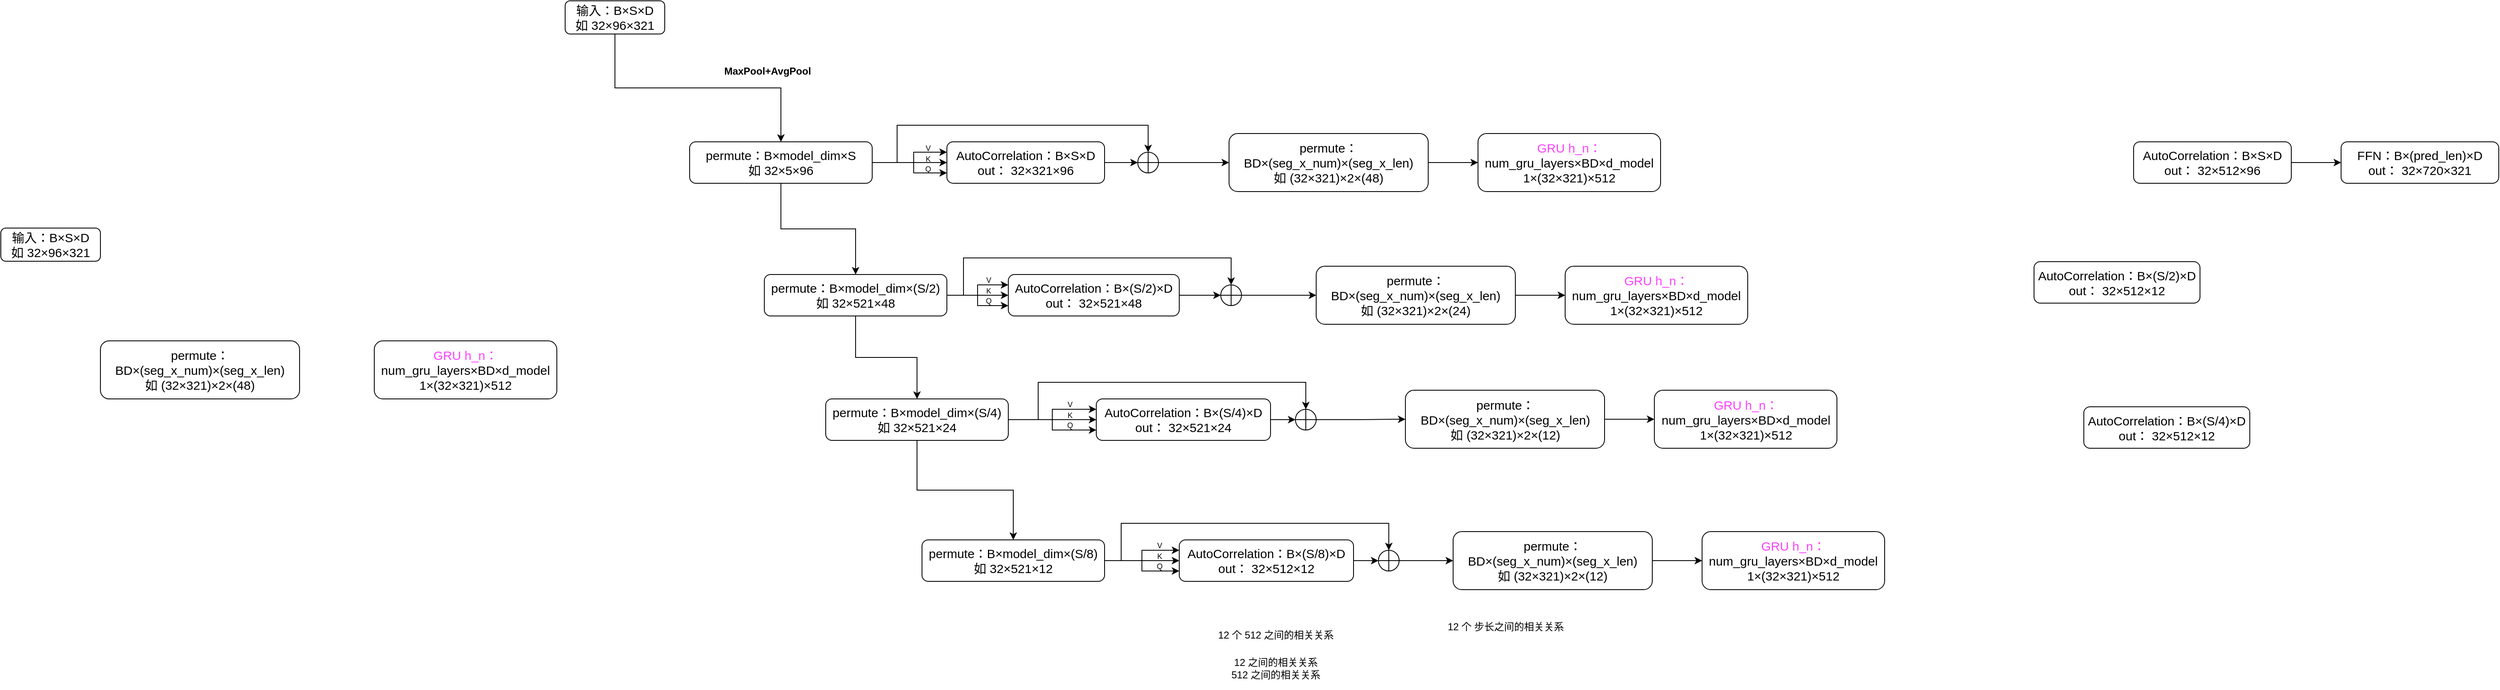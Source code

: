 <mxfile version="26.2.8" pages="5">
  <diagram name="第 1 页" id="hkFTQ6nqRGRFWogeTZOQ">
    <mxGraphModel dx="1942" dy="767" grid="1" gridSize="10" guides="1" tooltips="1" connect="1" arrows="1" fold="1" page="1" pageScale="1" pageWidth="827" pageHeight="1169" math="0" shadow="0">
      <root>
        <mxCell id="0" />
        <mxCell id="1" parent="0" />
        <mxCell id="P2yUVZ9Q4iQvCqlbJV3_-1" style="edgeStyle=orthogonalEdgeStyle;rounded=0;orthogonalLoop=1;jettySize=auto;html=1;exitX=0.5;exitY=1;exitDx=0;exitDy=0;entryX=0.5;entryY=0;entryDx=0;entryDy=0;fontFamily=Helvetica;fontSize=12;fontColor=default;" edge="1" parent="1" source="Gw7uP9N_sIeIxdFlUJaT-2" target="Gw7uP9N_sIeIxdFlUJaT-10">
          <mxGeometry relative="1" as="geometry" />
        </mxCell>
        <mxCell id="Gw7uP9N_sIeIxdFlUJaT-2" value="&lt;font style=&quot;font-size: 15px;&quot;&gt;输入：B×S×D&lt;/font&gt;&lt;div&gt;&lt;font style=&quot;font-size: 15px;&quot;&gt;如 32×96×321&lt;/font&gt;&lt;/div&gt;" style="rounded=1;whiteSpace=wrap;html=1;" vertex="1" parent="1">
          <mxGeometry x="110" y="310" width="120" height="40" as="geometry" />
        </mxCell>
        <mxCell id="Gw7uP9N_sIeIxdFlUJaT-5" style="edgeStyle=orthogonalEdgeStyle;rounded=0;orthogonalLoop=1;jettySize=auto;html=1;exitX=0.5;exitY=1;exitDx=0;exitDy=0;entryX=0.5;entryY=0;entryDx=0;entryDy=0;fontFamily=Helvetica;fontSize=12;fontColor=default;" edge="1" parent="1" source="Gw7uP9N_sIeIxdFlUJaT-10" target="Gw7uP9N_sIeIxdFlUJaT-14">
          <mxGeometry relative="1" as="geometry" />
        </mxCell>
        <mxCell id="Gw7uP9N_sIeIxdFlUJaT-6" style="edgeStyle=orthogonalEdgeStyle;rounded=0;orthogonalLoop=1;jettySize=auto;html=1;exitX=1;exitY=0.5;exitDx=0;exitDy=0;entryX=0;entryY=0.5;entryDx=0;entryDy=0;fontFamily=Helvetica;fontSize=12;fontColor=default;" edge="1" parent="1" source="Gw7uP9N_sIeIxdFlUJaT-10" target="Gw7uP9N_sIeIxdFlUJaT-19">
          <mxGeometry relative="1" as="geometry" />
        </mxCell>
        <mxCell id="Gw7uP9N_sIeIxdFlUJaT-7" style="edgeStyle=orthogonalEdgeStyle;rounded=0;orthogonalLoop=1;jettySize=auto;html=1;exitX=1;exitY=0.5;exitDx=0;exitDy=0;entryX=0;entryY=0.25;entryDx=0;entryDy=0;fontFamily=Helvetica;fontSize=12;fontColor=default;movable=0;resizable=0;rotatable=0;deletable=0;editable=0;locked=1;connectable=0;" edge="1" parent="1" source="Gw7uP9N_sIeIxdFlUJaT-10" target="Gw7uP9N_sIeIxdFlUJaT-19">
          <mxGeometry relative="1" as="geometry">
            <Array as="points">
              <mxPoint x="530" y="505" />
              <mxPoint x="530" y="493" />
            </Array>
          </mxGeometry>
        </mxCell>
        <mxCell id="Gw7uP9N_sIeIxdFlUJaT-8" style="edgeStyle=orthogonalEdgeStyle;rounded=0;orthogonalLoop=1;jettySize=auto;html=1;exitX=1;exitY=0.5;exitDx=0;exitDy=0;entryX=0;entryY=0.75;entryDx=0;entryDy=0;fontFamily=Helvetica;fontSize=12;fontColor=default;movable=0;resizable=0;rotatable=0;deletable=0;editable=0;locked=1;connectable=0;" edge="1" parent="1" source="Gw7uP9N_sIeIxdFlUJaT-10" target="Gw7uP9N_sIeIxdFlUJaT-19">
          <mxGeometry relative="1" as="geometry">
            <Array as="points">
              <mxPoint x="530" y="505" />
              <mxPoint x="530" y="517" />
            </Array>
          </mxGeometry>
        </mxCell>
        <mxCell id="Gw7uP9N_sIeIxdFlUJaT-9" style="edgeStyle=orthogonalEdgeStyle;rounded=0;orthogonalLoop=1;jettySize=auto;html=1;exitX=1;exitY=0.5;exitDx=0;exitDy=0;entryX=0.5;entryY=0;entryDx=0;entryDy=0;fontFamily=Helvetica;fontSize=12;fontColor=default;" edge="1" parent="1" source="Gw7uP9N_sIeIxdFlUJaT-10" target="Gw7uP9N_sIeIxdFlUJaT-22">
          <mxGeometry relative="1" as="geometry">
            <Array as="points">
              <mxPoint x="510" y="505" />
              <mxPoint x="510" y="460" />
              <mxPoint x="813" y="460" />
            </Array>
          </mxGeometry>
        </mxCell>
        <mxCell id="Gw7uP9N_sIeIxdFlUJaT-10" value="&lt;font style=&quot;font-size: 15px;&quot;&gt;permute：B×model_dim&lt;/font&gt;&lt;span style=&quot;font-size: 15px;&quot;&gt;×S&lt;/span&gt;&lt;div&gt;&lt;font style=&quot;font-size: 15px;&quot;&gt;如 32×5×96&lt;/font&gt;&lt;/div&gt;" style="rounded=1;whiteSpace=wrap;html=1;" vertex="1" parent="1">
          <mxGeometry x="260" y="480" width="220" height="50" as="geometry" />
        </mxCell>
        <mxCell id="Gw7uP9N_sIeIxdFlUJaT-11" style="edgeStyle=orthogonalEdgeStyle;rounded=0;orthogonalLoop=1;jettySize=auto;html=1;exitX=0.5;exitY=1;exitDx=0;exitDy=0;fontFamily=Helvetica;fontSize=12;fontColor=default;" edge="1" parent="1" source="Gw7uP9N_sIeIxdFlUJaT-14" target="Gw7uP9N_sIeIxdFlUJaT-16">
          <mxGeometry relative="1" as="geometry" />
        </mxCell>
        <mxCell id="Gw7uP9N_sIeIxdFlUJaT-12" style="edgeStyle=orthogonalEdgeStyle;rounded=0;orthogonalLoop=1;jettySize=auto;html=1;exitX=1;exitY=0.5;exitDx=0;exitDy=0;entryX=0;entryY=0.5;entryDx=0;entryDy=0;fontFamily=Helvetica;fontSize=12;fontColor=default;" edge="1" parent="1" source="Gw7uP9N_sIeIxdFlUJaT-14" target="Gw7uP9N_sIeIxdFlUJaT-28">
          <mxGeometry relative="1" as="geometry" />
        </mxCell>
        <mxCell id="Gw7uP9N_sIeIxdFlUJaT-13" style="edgeStyle=orthogonalEdgeStyle;rounded=0;orthogonalLoop=1;jettySize=auto;html=1;exitX=1;exitY=0.5;exitDx=0;exitDy=0;entryX=0.5;entryY=0;entryDx=0;entryDy=0;fontFamily=Helvetica;fontSize=12;fontColor=default;" edge="1" parent="1" source="Gw7uP9N_sIeIxdFlUJaT-14" target="Gw7uP9N_sIeIxdFlUJaT-30">
          <mxGeometry relative="1" as="geometry">
            <Array as="points">
              <mxPoint x="590" y="665" />
              <mxPoint x="590" y="620" />
              <mxPoint x="913" y="620" />
            </Array>
          </mxGeometry>
        </mxCell>
        <mxCell id="Gw7uP9N_sIeIxdFlUJaT-45" style="edgeStyle=orthogonalEdgeStyle;rounded=0;orthogonalLoop=1;jettySize=auto;html=1;exitX=1;exitY=0.5;exitDx=0;exitDy=0;entryX=0;entryY=0.25;entryDx=0;entryDy=0;fontFamily=Helvetica;fontSize=12;fontColor=default;" edge="1" parent="1" source="Gw7uP9N_sIeIxdFlUJaT-14" target="Gw7uP9N_sIeIxdFlUJaT-28">
          <mxGeometry relative="1" as="geometry" />
        </mxCell>
        <mxCell id="Gw7uP9N_sIeIxdFlUJaT-46" style="edgeStyle=orthogonalEdgeStyle;rounded=0;orthogonalLoop=1;jettySize=auto;html=1;exitX=1;exitY=0.5;exitDx=0;exitDy=0;entryX=0;entryY=0.75;entryDx=0;entryDy=0;fontFamily=Helvetica;fontSize=12;fontColor=default;" edge="1" parent="1" source="Gw7uP9N_sIeIxdFlUJaT-14" target="Gw7uP9N_sIeIxdFlUJaT-28">
          <mxGeometry relative="1" as="geometry" />
        </mxCell>
        <mxCell id="Gw7uP9N_sIeIxdFlUJaT-14" value="&lt;font style=&quot;font-size: 15px;&quot;&gt;permute：B×model_dim&lt;/font&gt;&lt;span style=&quot;font-size: 15px;&quot;&gt;×(S/2)&lt;/span&gt;&lt;div&gt;&lt;font style=&quot;font-size: 15px;&quot;&gt;如 32×521×48&lt;/font&gt;&lt;/div&gt;" style="rounded=1;whiteSpace=wrap;html=1;" vertex="1" parent="1">
          <mxGeometry x="350" y="640" width="220" height="50" as="geometry" />
        </mxCell>
        <mxCell id="Gw7uP9N_sIeIxdFlUJaT-15" style="edgeStyle=orthogonalEdgeStyle;rounded=0;orthogonalLoop=1;jettySize=auto;html=1;exitX=0.5;exitY=1;exitDx=0;exitDy=0;entryX=0.5;entryY=0;entryDx=0;entryDy=0;fontFamily=Helvetica;fontSize=12;fontColor=default;" edge="1" parent="1" source="Gw7uP9N_sIeIxdFlUJaT-16" target="Gw7uP9N_sIeIxdFlUJaT-17">
          <mxGeometry relative="1" as="geometry" />
        </mxCell>
        <mxCell id="Gw7uP9N_sIeIxdFlUJaT-57" style="edgeStyle=orthogonalEdgeStyle;rounded=0;orthogonalLoop=1;jettySize=auto;html=1;exitX=1;exitY=0.5;exitDx=0;exitDy=0;fontFamily=Helvetica;fontSize=12;fontColor=default;" edge="1" parent="1" source="Gw7uP9N_sIeIxdFlUJaT-16" target="Gw7uP9N_sIeIxdFlUJaT-49">
          <mxGeometry relative="1" as="geometry" />
        </mxCell>
        <mxCell id="Gw7uP9N_sIeIxdFlUJaT-58" style="edgeStyle=orthogonalEdgeStyle;rounded=0;orthogonalLoop=1;jettySize=auto;html=1;exitX=1;exitY=0.5;exitDx=0;exitDy=0;entryX=0.5;entryY=0;entryDx=0;entryDy=0;fontFamily=Helvetica;fontSize=12;fontColor=default;" edge="1" parent="1" source="Gw7uP9N_sIeIxdFlUJaT-16" target="Gw7uP9N_sIeIxdFlUJaT-52">
          <mxGeometry relative="1" as="geometry">
            <Array as="points">
              <mxPoint x="680" y="815" />
              <mxPoint x="680" y="770" />
              <mxPoint x="1003" y="770" />
            </Array>
          </mxGeometry>
        </mxCell>
        <mxCell id="Gw7uP9N_sIeIxdFlUJaT-59" style="edgeStyle=orthogonalEdgeStyle;rounded=0;orthogonalLoop=1;jettySize=auto;html=1;exitX=1;exitY=0.5;exitDx=0;exitDy=0;entryX=0;entryY=0.25;entryDx=0;entryDy=0;fontFamily=Helvetica;fontSize=12;fontColor=default;" edge="1" parent="1" source="Gw7uP9N_sIeIxdFlUJaT-16" target="Gw7uP9N_sIeIxdFlUJaT-49">
          <mxGeometry relative="1" as="geometry" />
        </mxCell>
        <mxCell id="Gw7uP9N_sIeIxdFlUJaT-60" style="edgeStyle=orthogonalEdgeStyle;rounded=0;orthogonalLoop=1;jettySize=auto;html=1;exitX=1;exitY=0.5;exitDx=0;exitDy=0;entryX=0;entryY=0.75;entryDx=0;entryDy=0;fontFamily=Helvetica;fontSize=12;fontColor=default;" edge="1" parent="1" source="Gw7uP9N_sIeIxdFlUJaT-16" target="Gw7uP9N_sIeIxdFlUJaT-49">
          <mxGeometry relative="1" as="geometry" />
        </mxCell>
        <mxCell id="Gw7uP9N_sIeIxdFlUJaT-16" value="&lt;font style=&quot;font-size: 15px;&quot;&gt;permute：B×model_dim&lt;/font&gt;&lt;span style=&quot;font-size: 15px;&quot;&gt;×(S/4)&lt;/span&gt;&lt;div&gt;&lt;font style=&quot;font-size: 15px;&quot;&gt;如 32×521×24&lt;/font&gt;&lt;/div&gt;" style="rounded=1;whiteSpace=wrap;html=1;" vertex="1" parent="1">
          <mxGeometry x="424" y="790" width="220" height="50" as="geometry" />
        </mxCell>
        <mxCell id="Gw7uP9N_sIeIxdFlUJaT-70" style="edgeStyle=orthogonalEdgeStyle;rounded=0;orthogonalLoop=1;jettySize=auto;html=1;exitX=1;exitY=0.5;exitDx=0;exitDy=0;entryX=0;entryY=0.5;entryDx=0;entryDy=0;fontFamily=Helvetica;fontSize=12;fontColor=default;" edge="1" parent="1" source="Gw7uP9N_sIeIxdFlUJaT-17" target="Gw7uP9N_sIeIxdFlUJaT-62">
          <mxGeometry relative="1" as="geometry" />
        </mxCell>
        <mxCell id="Gw7uP9N_sIeIxdFlUJaT-71" style="edgeStyle=orthogonalEdgeStyle;rounded=0;orthogonalLoop=1;jettySize=auto;html=1;exitX=1;exitY=0.5;exitDx=0;exitDy=0;entryX=0.5;entryY=0;entryDx=0;entryDy=0;fontFamily=Helvetica;fontSize=12;fontColor=default;" edge="1" parent="1" source="Gw7uP9N_sIeIxdFlUJaT-17" target="Gw7uP9N_sIeIxdFlUJaT-65">
          <mxGeometry relative="1" as="geometry">
            <Array as="points">
              <mxPoint x="780" y="985" />
              <mxPoint x="780" y="940" />
              <mxPoint x="1103" y="940" />
            </Array>
          </mxGeometry>
        </mxCell>
        <mxCell id="Gw7uP9N_sIeIxdFlUJaT-72" style="edgeStyle=orthogonalEdgeStyle;rounded=0;orthogonalLoop=1;jettySize=auto;html=1;exitX=1;exitY=0.5;exitDx=0;exitDy=0;entryX=0;entryY=0.25;entryDx=0;entryDy=0;fontFamily=Helvetica;fontSize=12;fontColor=default;" edge="1" parent="1" source="Gw7uP9N_sIeIxdFlUJaT-17" target="Gw7uP9N_sIeIxdFlUJaT-62">
          <mxGeometry relative="1" as="geometry" />
        </mxCell>
        <mxCell id="Gw7uP9N_sIeIxdFlUJaT-73" style="edgeStyle=orthogonalEdgeStyle;rounded=0;orthogonalLoop=1;jettySize=auto;html=1;exitX=1;exitY=0.5;exitDx=0;exitDy=0;entryX=0;entryY=0.75;entryDx=0;entryDy=0;fontFamily=Helvetica;fontSize=12;fontColor=default;" edge="1" parent="1" source="Gw7uP9N_sIeIxdFlUJaT-17" target="Gw7uP9N_sIeIxdFlUJaT-62">
          <mxGeometry relative="1" as="geometry" />
        </mxCell>
        <mxCell id="Gw7uP9N_sIeIxdFlUJaT-17" value="&lt;font style=&quot;font-size: 15px;&quot;&gt;permute：B×model_dim&lt;/font&gt;&lt;span style=&quot;font-size: 15px;&quot;&gt;×(S/8)&lt;/span&gt;&lt;div&gt;&lt;font style=&quot;font-size: 15px;&quot;&gt;如 32×521×12&lt;/font&gt;&lt;/div&gt;" style="rounded=1;whiteSpace=wrap;html=1;" vertex="1" parent="1">
          <mxGeometry x="540" y="960" width="220" height="50" as="geometry" />
        </mxCell>
        <mxCell id="Gw7uP9N_sIeIxdFlUJaT-27" style="edgeStyle=orthogonalEdgeStyle;rounded=0;orthogonalLoop=1;jettySize=auto;html=1;exitX=1;exitY=0.5;exitDx=0;exitDy=0;entryX=0;entryY=0.5;entryDx=0;entryDy=0;fontFamily=Helvetica;fontSize=12;fontColor=default;" edge="1" parent="1" source="Gw7uP9N_sIeIxdFlUJaT-28" target="Gw7uP9N_sIeIxdFlUJaT-30">
          <mxGeometry relative="1" as="geometry" />
        </mxCell>
        <mxCell id="Gw7uP9N_sIeIxdFlUJaT-28" value="&lt;font style=&quot;font-size: 15px;&quot;&gt;AutoCorrelation：B×(S/2)×D&lt;/font&gt;&lt;div&gt;&lt;font style=&quot;font-size: 15px;&quot;&gt;out： 32×521×48&lt;/font&gt;&lt;/div&gt;" style="rounded=1;whiteSpace=wrap;html=1;" vertex="1" parent="1">
          <mxGeometry x="644" y="640" width="206" height="50" as="geometry" />
        </mxCell>
        <mxCell id="P2yUVZ9Q4iQvCqlbJV3_-6" style="edgeStyle=orthogonalEdgeStyle;curved=1;rounded=0;orthogonalLoop=1;jettySize=auto;html=1;exitX=1;exitY=0.5;exitDx=0;exitDy=0;fontFamily=Helvetica;fontSize=12;fontColor=default;" edge="1" parent="1" source="Gw7uP9N_sIeIxdFlUJaT-30" target="P2yUVZ9Q4iQvCqlbJV3_-4">
          <mxGeometry relative="1" as="geometry" />
        </mxCell>
        <mxCell id="Gw7uP9N_sIeIxdFlUJaT-30" value="" style="shape=orEllipse;perimeter=ellipsePerimeter;whiteSpace=wrap;html=1;backgroundOutline=1;rounded=1;strokeColor=default;align=center;verticalAlign=middle;fontFamily=Helvetica;fontSize=12;fontColor=default;fillColor=default;" vertex="1" parent="1">
          <mxGeometry x="900" y="652.5" width="25" height="25" as="geometry" />
        </mxCell>
        <mxCell id="Gw7uP9N_sIeIxdFlUJaT-48" style="edgeStyle=orthogonalEdgeStyle;rounded=0;orthogonalLoop=1;jettySize=auto;html=1;exitX=1;exitY=0.5;exitDx=0;exitDy=0;entryX=0;entryY=0.5;entryDx=0;entryDy=0;fontFamily=Helvetica;fontSize=12;fontColor=default;" edge="1" parent="1" source="Gw7uP9N_sIeIxdFlUJaT-49" target="Gw7uP9N_sIeIxdFlUJaT-52">
          <mxGeometry relative="1" as="geometry" />
        </mxCell>
        <mxCell id="Gw7uP9N_sIeIxdFlUJaT-49" value="&lt;font style=&quot;font-size: 15px;&quot;&gt;AutoCorrelation：B×(S/4)×D&lt;/font&gt;&lt;div&gt;&lt;font style=&quot;font-size: 15px;&quot;&gt;out： 32×521×24&lt;/font&gt;&lt;/div&gt;" style="rounded=1;whiteSpace=wrap;html=1;" vertex="1" parent="1">
          <mxGeometry x="750" y="790" width="210" height="50" as="geometry" />
        </mxCell>
        <mxCell id="P2yUVZ9Q4iQvCqlbJV3_-10" style="edgeStyle=orthogonalEdgeStyle;curved=1;rounded=0;orthogonalLoop=1;jettySize=auto;html=1;exitX=1;exitY=0.5;exitDx=0;exitDy=0;fontFamily=Helvetica;fontSize=12;fontColor=default;" edge="1" parent="1" source="Gw7uP9N_sIeIxdFlUJaT-52" target="P2yUVZ9Q4iQvCqlbJV3_-8">
          <mxGeometry relative="1" as="geometry" />
        </mxCell>
        <mxCell id="Gw7uP9N_sIeIxdFlUJaT-52" value="" style="shape=orEllipse;perimeter=ellipsePerimeter;whiteSpace=wrap;html=1;backgroundOutline=1;rounded=1;strokeColor=default;align=center;verticalAlign=middle;fontFamily=Helvetica;fontSize=12;fontColor=default;fillColor=default;" vertex="1" parent="1">
          <mxGeometry x="990" y="802.5" width="25" height="25" as="geometry" />
        </mxCell>
        <mxCell id="Gw7uP9N_sIeIxdFlUJaT-61" style="edgeStyle=orthogonalEdgeStyle;rounded=0;orthogonalLoop=1;jettySize=auto;html=1;exitX=1;exitY=0.5;exitDx=0;exitDy=0;entryX=0;entryY=0.5;entryDx=0;entryDy=0;fontFamily=Helvetica;fontSize=12;fontColor=default;" edge="1" parent="1" source="Gw7uP9N_sIeIxdFlUJaT-62" target="Gw7uP9N_sIeIxdFlUJaT-65">
          <mxGeometry relative="1" as="geometry" />
        </mxCell>
        <mxCell id="Gw7uP9N_sIeIxdFlUJaT-62" value="&lt;font style=&quot;font-size: 15px;&quot;&gt;AutoCorrelation：B×(S/8)×D&lt;/font&gt;&lt;div&gt;&lt;font style=&quot;font-size: 15px;&quot;&gt;out： 32×512×12&lt;/font&gt;&lt;/div&gt;" style="rounded=1;whiteSpace=wrap;html=1;" vertex="1" parent="1">
          <mxGeometry x="850" y="960" width="210" height="50" as="geometry" />
        </mxCell>
        <mxCell id="P2yUVZ9Q4iQvCqlbJV3_-15" style="edgeStyle=orthogonalEdgeStyle;curved=1;rounded=0;orthogonalLoop=1;jettySize=auto;html=1;exitX=1;exitY=0.5;exitDx=0;exitDy=0;entryX=0;entryY=0.5;entryDx=0;entryDy=0;fontFamily=Helvetica;fontSize=12;fontColor=default;" edge="1" parent="1" source="Gw7uP9N_sIeIxdFlUJaT-65" target="P2yUVZ9Q4iQvCqlbJV3_-13">
          <mxGeometry relative="1" as="geometry" />
        </mxCell>
        <mxCell id="Gw7uP9N_sIeIxdFlUJaT-65" value="" style="shape=orEllipse;perimeter=ellipsePerimeter;whiteSpace=wrap;html=1;backgroundOutline=1;rounded=1;strokeColor=default;align=center;verticalAlign=middle;fontFamily=Helvetica;fontSize=12;fontColor=default;fillColor=default;" vertex="1" parent="1">
          <mxGeometry x="1090" y="972.5" width="25" height="25" as="geometry" />
        </mxCell>
        <mxCell id="Gw7uP9N_sIeIxdFlUJaT-75" value="12 个 512 之间的相关关系" style="text;html=1;align=center;verticalAlign=middle;whiteSpace=wrap;rounded=0;fontFamily=Helvetica;fontSize=12;fontColor=default;" vertex="1" parent="1">
          <mxGeometry x="883" y="1050" width="167" height="50" as="geometry" />
        </mxCell>
        <mxCell id="Gw7uP9N_sIeIxdFlUJaT-76" value="12 个 步长之间的相关关系" style="text;html=1;align=center;verticalAlign=middle;whiteSpace=wrap;rounded=0;fontFamily=Helvetica;fontSize=12;fontColor=default;" vertex="1" parent="1">
          <mxGeometry x="1160" y="1040" width="167" height="50" as="geometry" />
        </mxCell>
        <mxCell id="Gw7uP9N_sIeIxdFlUJaT-77" value="12 之间的相关关系&lt;div&gt;512 之间的相关关系&lt;/div&gt;" style="text;html=1;align=center;verticalAlign=middle;whiteSpace=wrap;rounded=0;fontFamily=Helvetica;fontSize=12;fontColor=default;" vertex="1" parent="1">
          <mxGeometry x="883" y="1090" width="167" height="50" as="geometry" />
        </mxCell>
        <mxCell id="Gw7uP9N_sIeIxdFlUJaT-78" value="&lt;font style=&quot;font-size: 15px;&quot;&gt;AutoCorrelation：B×(S/4)×D&lt;/font&gt;&lt;div&gt;&lt;font style=&quot;font-size: 15px;&quot;&gt;out： 32×512×12&lt;/font&gt;&lt;/div&gt;" style="rounded=1;whiteSpace=wrap;html=1;" vertex="1" parent="1">
          <mxGeometry x="1940" y="799.5" width="200" height="50" as="geometry" />
        </mxCell>
        <mxCell id="Gw7uP9N_sIeIxdFlUJaT-82" value="&lt;font style=&quot;font-size: 9px;&quot;&gt;V&lt;/font&gt;" style="text;html=1;align=center;verticalAlign=middle;whiteSpace=wrap;rounded=0;fontFamily=Helvetica;fontSize=12;fontColor=default;" vertex="1" parent="1">
          <mxGeometry x="612.5" y="642" width="15" height="7.5" as="geometry" />
        </mxCell>
        <mxCell id="Gw7uP9N_sIeIxdFlUJaT-85" value="&lt;font style=&quot;font-size: 9px;&quot;&gt;K&lt;/font&gt;" style="text;html=1;align=center;verticalAlign=middle;whiteSpace=wrap;rounded=0;fontFamily=Helvetica;fontSize=12;fontColor=default;" vertex="1" parent="1">
          <mxGeometry x="612.5" y="655.5" width="15" height="7.5" as="geometry" />
        </mxCell>
        <mxCell id="Gw7uP9N_sIeIxdFlUJaT-86" value="&lt;span style=&quot;font-size: 9px;&quot;&gt;Q&lt;/span&gt;" style="text;html=1;align=center;verticalAlign=middle;whiteSpace=wrap;rounded=0;fontFamily=Helvetica;fontSize=12;fontColor=default;" vertex="1" parent="1">
          <mxGeometry x="612.5" y="667" width="15" height="7.5" as="geometry" />
        </mxCell>
        <mxCell id="Gw7uP9N_sIeIxdFlUJaT-90" value="&lt;font style=&quot;font-size: 9px;&quot;&gt;V&lt;/font&gt;" style="text;html=1;align=center;verticalAlign=middle;whiteSpace=wrap;rounded=0;fontFamily=Helvetica;fontSize=12;fontColor=default;" vertex="1" parent="1">
          <mxGeometry x="711" y="792" width="15" height="7.5" as="geometry" />
        </mxCell>
        <mxCell id="Gw7uP9N_sIeIxdFlUJaT-91" value="&lt;font style=&quot;font-size: 9px;&quot;&gt;K&lt;/font&gt;" style="text;html=1;align=center;verticalAlign=middle;whiteSpace=wrap;rounded=0;fontFamily=Helvetica;fontSize=12;fontColor=default;" vertex="1" parent="1">
          <mxGeometry x="711" y="805.5" width="15" height="7.5" as="geometry" />
        </mxCell>
        <mxCell id="Gw7uP9N_sIeIxdFlUJaT-92" value="&lt;span style=&quot;font-size: 9px;&quot;&gt;Q&lt;/span&gt;" style="text;html=1;align=center;verticalAlign=middle;whiteSpace=wrap;rounded=0;fontFamily=Helvetica;fontSize=12;fontColor=default;" vertex="1" parent="1">
          <mxGeometry x="711" y="817" width="15" height="7.5" as="geometry" />
        </mxCell>
        <mxCell id="Gw7uP9N_sIeIxdFlUJaT-93" value="&lt;font style=&quot;font-size: 9px;&quot;&gt;V&lt;/font&gt;" style="text;html=1;align=center;verticalAlign=middle;whiteSpace=wrap;rounded=0;fontFamily=Helvetica;fontSize=12;fontColor=default;" vertex="1" parent="1">
          <mxGeometry x="819" y="962" width="15" height="7.5" as="geometry" />
        </mxCell>
        <mxCell id="Gw7uP9N_sIeIxdFlUJaT-94" value="&lt;font style=&quot;font-size: 9px;&quot;&gt;K&lt;/font&gt;" style="text;html=1;align=center;verticalAlign=middle;whiteSpace=wrap;rounded=0;fontFamily=Helvetica;fontSize=12;fontColor=default;" vertex="1" parent="1">
          <mxGeometry x="819" y="975.5" width="15" height="7.5" as="geometry" />
        </mxCell>
        <mxCell id="Gw7uP9N_sIeIxdFlUJaT-95" value="&lt;span style=&quot;font-size: 9px;&quot;&gt;Q&lt;/span&gt;" style="text;html=1;align=center;verticalAlign=middle;whiteSpace=wrap;rounded=0;fontFamily=Helvetica;fontSize=12;fontColor=default;" vertex="1" parent="1">
          <mxGeometry x="819" y="987" width="15" height="7.5" as="geometry" />
        </mxCell>
        <mxCell id="Gw7uP9N_sIeIxdFlUJaT-96" value="&lt;font style=&quot;font-size: 9px;&quot;&gt;V&lt;/font&gt;" style="text;html=1;align=center;verticalAlign=middle;whiteSpace=wrap;rounded=0;fontFamily=Helvetica;fontSize=12;fontColor=default;" vertex="1" parent="1">
          <mxGeometry x="540" y="483" width="15" height="7.5" as="geometry" />
        </mxCell>
        <mxCell id="Gw7uP9N_sIeIxdFlUJaT-97" value="&lt;font style=&quot;font-size: 9px;&quot;&gt;K&lt;/font&gt;" style="text;html=1;align=center;verticalAlign=middle;whiteSpace=wrap;rounded=0;fontFamily=Helvetica;fontSize=12;fontColor=default;" vertex="1" parent="1">
          <mxGeometry x="540" y="496.5" width="15" height="7.5" as="geometry" />
        </mxCell>
        <mxCell id="Gw7uP9N_sIeIxdFlUJaT-98" value="&lt;span style=&quot;font-size: 9px;&quot;&gt;Q&lt;/span&gt;" style="text;html=1;align=center;verticalAlign=middle;whiteSpace=wrap;rounded=0;fontFamily=Helvetica;fontSize=12;fontColor=default;" vertex="1" parent="1">
          <mxGeometry x="540" y="508" width="15" height="7.5" as="geometry" />
        </mxCell>
        <mxCell id="Gw7uP9N_sIeIxdFlUJaT-102" value="&lt;font style=&quot;font-size: 15px;&quot;&gt;AutoCorrelation：B×(S/2)×D&lt;/font&gt;&lt;div&gt;&lt;font style=&quot;font-size: 15px;&quot;&gt;out： 32×512×12&lt;/font&gt;&lt;/div&gt;" style="rounded=1;whiteSpace=wrap;html=1;" vertex="1" parent="1">
          <mxGeometry x="1880" y="624.5" width="200" height="50" as="geometry" />
        </mxCell>
        <mxCell id="Gw7uP9N_sIeIxdFlUJaT-118" style="edgeStyle=orthogonalEdgeStyle;rounded=0;orthogonalLoop=1;jettySize=auto;html=1;exitX=1;exitY=0.5;exitDx=0;exitDy=0;entryX=0;entryY=0.5;entryDx=0;entryDy=0;fontFamily=Helvetica;fontSize=12;fontColor=default;" edge="1" parent="1" source="Gw7uP9N_sIeIxdFlUJaT-105" target="Gw7uP9N_sIeIxdFlUJaT-116">
          <mxGeometry relative="1" as="geometry" />
        </mxCell>
        <mxCell id="Gw7uP9N_sIeIxdFlUJaT-105" value="&lt;font style=&quot;font-size: 15px;&quot;&gt;AutoCorrelation：B×S×D&lt;/font&gt;&lt;div&gt;&lt;font style=&quot;font-size: 15px;&quot;&gt;out： 32×512×96&lt;/font&gt;&lt;/div&gt;" style="rounded=1;whiteSpace=wrap;html=1;" vertex="1" parent="1">
          <mxGeometry x="2000" y="480" width="190" height="50" as="geometry" />
        </mxCell>
        <mxCell id="Gw7uP9N_sIeIxdFlUJaT-18" style="edgeStyle=orthogonalEdgeStyle;rounded=0;orthogonalLoop=1;jettySize=auto;html=1;exitX=1;exitY=0.5;exitDx=0;exitDy=0;entryX=0;entryY=0.5;entryDx=0;entryDy=0;fontFamily=Helvetica;fontSize=12;fontColor=default;" edge="1" parent="1" source="Gw7uP9N_sIeIxdFlUJaT-19" target="Gw7uP9N_sIeIxdFlUJaT-22">
          <mxGeometry relative="1" as="geometry" />
        </mxCell>
        <mxCell id="Gw7uP9N_sIeIxdFlUJaT-19" value="&lt;font style=&quot;font-size: 15px;&quot;&gt;AutoCorrelation：B×S×D&lt;/font&gt;&lt;div&gt;&lt;font style=&quot;font-size: 15px;&quot;&gt;out： 32×321×96&lt;/font&gt;&lt;/div&gt;" style="rounded=1;whiteSpace=wrap;html=1;" vertex="1" parent="1">
          <mxGeometry x="570" y="480" width="190" height="50" as="geometry" />
        </mxCell>
        <mxCell id="P2yUVZ9Q4iQvCqlbJV3_-2" style="edgeStyle=orthogonalEdgeStyle;curved=1;rounded=0;orthogonalLoop=1;jettySize=auto;html=1;exitX=1;exitY=0.5;exitDx=0;exitDy=0;fontFamily=Helvetica;fontSize=12;fontColor=default;" edge="1" parent="1" source="Gw7uP9N_sIeIxdFlUJaT-22" target="dSmykQhLBoL2DPGYm-t5-2">
          <mxGeometry relative="1" as="geometry" />
        </mxCell>
        <mxCell id="Gw7uP9N_sIeIxdFlUJaT-22" value="" style="shape=orEllipse;perimeter=ellipsePerimeter;whiteSpace=wrap;html=1;backgroundOutline=1;rounded=1;strokeColor=default;align=center;verticalAlign=middle;fontFamily=Helvetica;fontSize=12;fontColor=default;fillColor=default;" vertex="1" parent="1">
          <mxGeometry x="800" y="492.5" width="25" height="25" as="geometry" />
        </mxCell>
        <mxCell id="Gw7uP9N_sIeIxdFlUJaT-116" value="&lt;font style=&quot;font-size: 15px;&quot;&gt;FFN：B×(pred_len)×D&lt;/font&gt;&lt;div&gt;&lt;font style=&quot;font-size: 15px;&quot;&gt;out： 32×720×321&lt;/font&gt;&lt;/div&gt;" style="rounded=1;whiteSpace=wrap;html=1;" vertex="1" parent="1">
          <mxGeometry x="2250" y="480" width="190" height="50" as="geometry" />
        </mxCell>
        <mxCell id="ClepvOl01wnn0GGwb7TB-1" value="&lt;b style=&quot;color: light-dark(rgb(0, 0, 0), rgb(237, 237, 237));&quot;&gt;MaxPool+AvgPool&lt;/b&gt;" style="text;html=1;align=center;verticalAlign=middle;whiteSpace=wrap;rounded=0;fontFamily=Helvetica;fontSize=12;fontColor=default;" vertex="1" parent="1">
          <mxGeometry x="294" y="380" width="120" height="30" as="geometry" />
        </mxCell>
        <mxCell id="dSmykQhLBoL2DPGYm-t5-1" style="edgeStyle=orthogonalEdgeStyle;curved=1;rounded=0;orthogonalLoop=1;jettySize=auto;html=1;exitX=1;exitY=0.5;exitDx=0;exitDy=0;fontFamily=Helvetica;fontSize=12;fontColor=default;" edge="1" parent="1" source="dSmykQhLBoL2DPGYm-t5-2" target="dSmykQhLBoL2DPGYm-t5-3">
          <mxGeometry relative="1" as="geometry" />
        </mxCell>
        <mxCell id="dSmykQhLBoL2DPGYm-t5-2" value="&lt;font style=&quot;font-size: 15px;&quot;&gt;permute：BD×(seg_x_num)×(seg_x_len)&lt;/font&gt;&lt;div&gt;&lt;font style=&quot;font-size: 15px;&quot;&gt;如 (32×321)&lt;/font&gt;&lt;span style=&quot;font-size: 15px;&quot;&gt;×2&lt;/span&gt;&lt;span style=&quot;font-size: 15px;&quot;&gt;×(48)&lt;/span&gt;&lt;/div&gt;" style="rounded=1;whiteSpace=wrap;html=1;" vertex="1" parent="1">
          <mxGeometry x="910" y="470" width="240" height="70" as="geometry" />
        </mxCell>
        <mxCell id="dSmykQhLBoL2DPGYm-t5-3" value="&lt;span style=&quot;font-size: 15px;&quot;&gt;&lt;span style=&quot;color: light-dark(rgb(255, 64, 255), rgb(237, 237, 237));&quot;&gt;GRU h_n：&lt;/span&gt;num_gru_layers×BD×d_model&lt;/span&gt;&lt;div&gt;&lt;span style=&quot;font-size: 15px;&quot;&gt;1×(32×321)×512&lt;/span&gt;&lt;/div&gt;" style="rounded=1;whiteSpace=wrap;html=1;movable=1;resizable=1;rotatable=1;deletable=1;editable=1;locked=0;connectable=1;" vertex="1" parent="1">
          <mxGeometry x="1210" y="470" width="220" height="70" as="geometry" />
        </mxCell>
        <mxCell id="P2yUVZ9Q4iQvCqlbJV3_-3" style="edgeStyle=orthogonalEdgeStyle;curved=1;rounded=0;orthogonalLoop=1;jettySize=auto;html=1;exitX=1;exitY=0.5;exitDx=0;exitDy=0;fontFamily=Helvetica;fontSize=12;fontColor=default;" edge="1" parent="1" source="P2yUVZ9Q4iQvCqlbJV3_-4" target="P2yUVZ9Q4iQvCqlbJV3_-5">
          <mxGeometry relative="1" as="geometry" />
        </mxCell>
        <mxCell id="P2yUVZ9Q4iQvCqlbJV3_-4" value="&lt;font style=&quot;font-size: 15px;&quot;&gt;permute：BD×(seg_x_num)×(seg_x_len)&lt;/font&gt;&lt;div&gt;&lt;font style=&quot;font-size: 15px;&quot;&gt;如 (32×321)&lt;/font&gt;&lt;span style=&quot;font-size: 15px;&quot;&gt;×2&lt;/span&gt;&lt;span style=&quot;font-size: 15px;&quot;&gt;×(24)&lt;/span&gt;&lt;/div&gt;" style="rounded=1;whiteSpace=wrap;html=1;" vertex="1" parent="1">
          <mxGeometry x="1015" y="630" width="240" height="70" as="geometry" />
        </mxCell>
        <mxCell id="P2yUVZ9Q4iQvCqlbJV3_-5" value="&lt;span style=&quot;font-size: 15px;&quot;&gt;&lt;span style=&quot;color: light-dark(rgb(255, 64, 255), rgb(237, 237, 237));&quot;&gt;GRU h_n：&lt;/span&gt;num_gru_layers×BD×d_model&lt;/span&gt;&lt;div&gt;&lt;span style=&quot;font-size: 15px;&quot;&gt;1×(32×321)×512&lt;/span&gt;&lt;/div&gt;" style="rounded=1;whiteSpace=wrap;html=1;movable=1;resizable=1;rotatable=1;deletable=1;editable=1;locked=0;connectable=1;" vertex="1" parent="1">
          <mxGeometry x="1315" y="630" width="220" height="70" as="geometry" />
        </mxCell>
        <mxCell id="P2yUVZ9Q4iQvCqlbJV3_-7" style="edgeStyle=orthogonalEdgeStyle;curved=1;rounded=0;orthogonalLoop=1;jettySize=auto;html=1;exitX=1;exitY=0.5;exitDx=0;exitDy=0;fontFamily=Helvetica;fontSize=12;fontColor=default;" edge="1" parent="1" source="P2yUVZ9Q4iQvCqlbJV3_-8" target="P2yUVZ9Q4iQvCqlbJV3_-9">
          <mxGeometry relative="1" as="geometry" />
        </mxCell>
        <mxCell id="P2yUVZ9Q4iQvCqlbJV3_-8" value="&lt;font style=&quot;font-size: 15px;&quot;&gt;permute：BD×(seg_x_num)×(seg_x_len)&lt;/font&gt;&lt;div&gt;&lt;font style=&quot;font-size: 15px;&quot;&gt;如 (32×321)&lt;/font&gt;&lt;span style=&quot;font-size: 15px;&quot;&gt;×2&lt;/span&gt;&lt;span style=&quot;font-size: 15px;&quot;&gt;×(12)&lt;/span&gt;&lt;/div&gt;" style="rounded=1;whiteSpace=wrap;html=1;" vertex="1" parent="1">
          <mxGeometry x="1122.5" y="779.5" width="240" height="70" as="geometry" />
        </mxCell>
        <mxCell id="P2yUVZ9Q4iQvCqlbJV3_-9" value="&lt;span style=&quot;font-size: 15px;&quot;&gt;&lt;span style=&quot;color: light-dark(rgb(255, 64, 255), rgb(237, 237, 237));&quot;&gt;GRU h_n：&lt;/span&gt;num_gru_layers×BD×d_model&lt;/span&gt;&lt;div&gt;&lt;span style=&quot;font-size: 15px;&quot;&gt;1×(32×321)×512&lt;/span&gt;&lt;/div&gt;" style="rounded=1;whiteSpace=wrap;html=1;movable=1;resizable=1;rotatable=1;deletable=1;editable=1;locked=0;connectable=1;" vertex="1" parent="1">
          <mxGeometry x="1422.5" y="779.5" width="220" height="70" as="geometry" />
        </mxCell>
        <mxCell id="P2yUVZ9Q4iQvCqlbJV3_-12" style="edgeStyle=orthogonalEdgeStyle;curved=1;rounded=0;orthogonalLoop=1;jettySize=auto;html=1;exitX=1;exitY=0.5;exitDx=0;exitDy=0;fontFamily=Helvetica;fontSize=12;fontColor=default;" edge="1" parent="1" source="P2yUVZ9Q4iQvCqlbJV3_-13" target="P2yUVZ9Q4iQvCqlbJV3_-14">
          <mxGeometry relative="1" as="geometry" />
        </mxCell>
        <mxCell id="P2yUVZ9Q4iQvCqlbJV3_-13" value="&lt;font style=&quot;font-size: 15px;&quot;&gt;permute：BD×(seg_x_num)×(seg_x_len)&lt;/font&gt;&lt;div&gt;&lt;font style=&quot;font-size: 15px;&quot;&gt;如 (32×321)&lt;/font&gt;&lt;span style=&quot;font-size: 15px;&quot;&gt;×2&lt;/span&gt;&lt;span style=&quot;font-size: 15px;&quot;&gt;×(12)&lt;/span&gt;&lt;/div&gt;" style="rounded=1;whiteSpace=wrap;html=1;" vertex="1" parent="1">
          <mxGeometry x="1180" y="950" width="240" height="70" as="geometry" />
        </mxCell>
        <mxCell id="P2yUVZ9Q4iQvCqlbJV3_-14" value="&lt;span style=&quot;font-size: 15px;&quot;&gt;&lt;span style=&quot;color: light-dark(rgb(255, 64, 255), rgb(237, 237, 237));&quot;&gt;GRU h_n：&lt;/span&gt;num_gru_layers×BD×d_model&lt;/span&gt;&lt;div&gt;&lt;span style=&quot;font-size: 15px;&quot;&gt;1×(32×321)×512&lt;/span&gt;&lt;/div&gt;" style="rounded=1;whiteSpace=wrap;html=1;movable=1;resizable=1;rotatable=1;deletable=1;editable=1;locked=0;connectable=1;" vertex="1" parent="1">
          <mxGeometry x="1480" y="950" width="220" height="70" as="geometry" />
        </mxCell>
        <mxCell id="P2yUVZ9Q4iQvCqlbJV3_-16" value="&lt;font style=&quot;font-size: 15px;&quot;&gt;permute：BD×(seg_x_num)×(seg_x_len)&lt;/font&gt;&lt;div&gt;&lt;font style=&quot;font-size: 15px;&quot;&gt;如 (32×321)&lt;/font&gt;&lt;span style=&quot;font-size: 15px;&quot;&gt;×2&lt;/span&gt;&lt;span style=&quot;font-size: 15px;&quot;&gt;×(48)&lt;/span&gt;&lt;/div&gt;" style="rounded=1;whiteSpace=wrap;html=1;" vertex="1" parent="1">
          <mxGeometry x="-450" y="720" width="240" height="70" as="geometry" />
        </mxCell>
        <mxCell id="P2yUVZ9Q4iQvCqlbJV3_-19" value="&lt;span style=&quot;font-size: 15px;&quot;&gt;&lt;span style=&quot;color: light-dark(rgb(255, 64, 255), rgb(237, 237, 237));&quot;&gt;GRU h_n：&lt;/span&gt;num_gru_layers×BD×d_model&lt;/span&gt;&lt;div&gt;&lt;span style=&quot;font-size: 15px;&quot;&gt;1×(32×321)×512&lt;/span&gt;&lt;/div&gt;" style="rounded=1;whiteSpace=wrap;html=1;movable=1;resizable=1;rotatable=1;deletable=1;editable=1;locked=0;connectable=1;" vertex="1" parent="1">
          <mxGeometry x="-120" y="720" width="220" height="70" as="geometry" />
        </mxCell>
        <mxCell id="P2yUVZ9Q4iQvCqlbJV3_-20" value="&lt;font style=&quot;font-size: 15px;&quot;&gt;输入：B×S×D&lt;/font&gt;&lt;div&gt;&lt;font style=&quot;font-size: 15px;&quot;&gt;如 32×96×321&lt;/font&gt;&lt;/div&gt;" style="rounded=1;whiteSpace=wrap;html=1;" vertex="1" parent="1">
          <mxGeometry x="-570" y="584" width="120" height="40" as="geometry" />
        </mxCell>
      </root>
    </mxGraphModel>
  </diagram>
  <diagram id="HyeFWyucLhSeiIUQlEii" name="第 2 页">
    <mxGraphModel dx="3792" dy="2608" grid="1" gridSize="10" guides="1" tooltips="1" connect="1" arrows="1" fold="1" page="1" pageScale="1" pageWidth="827" pageHeight="1169" math="0" shadow="0">
      <root>
        <mxCell id="0" />
        <mxCell id="1" parent="0" />
        <mxCell id="pa4bY8iJRqt1MmadjXc1-1" style="edgeStyle=orthogonalEdgeStyle;rounded=0;orthogonalLoop=1;jettySize=auto;html=1;exitX=0.5;exitY=1;exitDx=0;exitDy=0;fontFamily=Helvetica;fontSize=12;fontColor=default;" edge="1" parent="1" source="hHaVew3OzkUkbx7VyQ1x-2" target="hHaVew3OzkUkbx7VyQ1x-10">
          <mxGeometry relative="1" as="geometry" />
        </mxCell>
        <mxCell id="hHaVew3OzkUkbx7VyQ1x-2" value="&lt;font style=&quot;font-size: 15px;&quot;&gt;输入：B×S×D&lt;/font&gt;&lt;div&gt;&lt;font style=&quot;font-size: 15px;&quot;&gt;如 32×96×321&lt;/font&gt;&lt;/div&gt;" style="rounded=1;whiteSpace=wrap;html=1;" vertex="1" parent="1">
          <mxGeometry x="230" y="290" width="120" height="40" as="geometry" />
        </mxCell>
        <mxCell id="hHaVew3OzkUkbx7VyQ1x-5" style="edgeStyle=orthogonalEdgeStyle;rounded=0;orthogonalLoop=1;jettySize=auto;html=1;exitX=0.5;exitY=1;exitDx=0;exitDy=0;entryX=0.5;entryY=0;entryDx=0;entryDy=0;fontFamily=Helvetica;fontSize=12;fontColor=default;" edge="1" parent="1" source="hHaVew3OzkUkbx7VyQ1x-10" target="hHaVew3OzkUkbx7VyQ1x-16">
          <mxGeometry relative="1" as="geometry" />
        </mxCell>
        <mxCell id="pa4bY8iJRqt1MmadjXc1-13" style="edgeStyle=orthogonalEdgeStyle;rounded=0;orthogonalLoop=1;jettySize=auto;html=1;exitX=1;exitY=0.5;exitDx=0;exitDy=0;entryX=0;entryY=0.5;entryDx=0;entryDy=0;fontFamily=Helvetica;fontSize=12;fontColor=default;" edge="1" parent="1" source="hHaVew3OzkUkbx7VyQ1x-10" target="pa4bY8iJRqt1MmadjXc1-8">
          <mxGeometry relative="1" as="geometry" />
        </mxCell>
        <mxCell id="PpN_uYi_Xb8NItgUSZ2y-1" style="edgeStyle=orthogonalEdgeStyle;shape=connector;rounded=0;orthogonalLoop=1;jettySize=auto;html=1;exitX=1;exitY=0.5;exitDx=0;exitDy=0;entryX=0.5;entryY=0;entryDx=0;entryDy=0;strokeColor=default;align=center;verticalAlign=middle;fontFamily=Helvetica;fontSize=12;fontColor=default;labelBackgroundColor=default;endArrow=classic;" edge="1" parent="1" source="hHaVew3OzkUkbx7VyQ1x-10" target="pa4bY8iJRqt1MmadjXc1-10">
          <mxGeometry relative="1" as="geometry">
            <Array as="points">
              <mxPoint x="520" y="505" />
              <mxPoint x="520" y="460" />
              <mxPoint x="773" y="460" />
            </Array>
          </mxGeometry>
        </mxCell>
        <mxCell id="hHaVew3OzkUkbx7VyQ1x-10" value="&lt;font style=&quot;font-size: 15px;&quot;&gt;permute：B×model_dim&lt;/font&gt;&lt;span style=&quot;font-size: 15px;&quot;&gt;×S&lt;/span&gt;&lt;div&gt;&lt;font style=&quot;font-size: 15px;&quot;&gt;如 32×96×321&lt;/font&gt;&lt;/div&gt;" style="rounded=1;whiteSpace=wrap;html=1;" vertex="1" parent="1">
          <mxGeometry x="260" y="480" width="220" height="50" as="geometry" />
        </mxCell>
        <mxCell id="hHaVew3OzkUkbx7VyQ1x-11" style="edgeStyle=orthogonalEdgeStyle;rounded=0;orthogonalLoop=1;jettySize=auto;html=1;exitX=0.5;exitY=1;exitDx=0;exitDy=0;fontFamily=Helvetica;fontSize=12;fontColor=default;" edge="1" parent="1" source="hHaVew3OzkUkbx7VyQ1x-16" target="hHaVew3OzkUkbx7VyQ1x-22">
          <mxGeometry relative="1" as="geometry" />
        </mxCell>
        <mxCell id="pa4bY8iJRqt1MmadjXc1-28" style="edgeStyle=orthogonalEdgeStyle;rounded=0;orthogonalLoop=1;jettySize=auto;html=1;exitX=1;exitY=0.5;exitDx=0;exitDy=0;fontFamily=Helvetica;fontSize=12;fontColor=default;" edge="1" parent="1" source="hHaVew3OzkUkbx7VyQ1x-16" target="pa4bY8iJRqt1MmadjXc1-19">
          <mxGeometry relative="1" as="geometry" />
        </mxCell>
        <mxCell id="PpN_uYi_Xb8NItgUSZ2y-2" style="edgeStyle=orthogonalEdgeStyle;shape=connector;rounded=0;orthogonalLoop=1;jettySize=auto;html=1;exitX=1;exitY=0.5;exitDx=0;exitDy=0;entryX=0.5;entryY=0;entryDx=0;entryDy=0;strokeColor=default;align=center;verticalAlign=middle;fontFamily=Helvetica;fontSize=12;fontColor=default;labelBackgroundColor=default;endArrow=classic;" edge="1" parent="1" source="hHaVew3OzkUkbx7VyQ1x-16" target="hHaVew3OzkUkbx7VyQ1x-32">
          <mxGeometry relative="1" as="geometry">
            <Array as="points">
              <mxPoint x="620" y="667" />
              <mxPoint x="620" y="622" />
              <mxPoint x="913" y="622" />
            </Array>
          </mxGeometry>
        </mxCell>
        <mxCell id="hHaVew3OzkUkbx7VyQ1x-16" value="&lt;font style=&quot;font-size: 15px;&quot;&gt;permute：B×model_dim&lt;/font&gt;&lt;span style=&quot;font-size: 15px;&quot;&gt;×(S/2)&lt;/span&gt;&lt;div&gt;&lt;font style=&quot;font-size: 15px;&quot;&gt;如 32×48×321&lt;/font&gt;&lt;/div&gt;" style="rounded=1;whiteSpace=wrap;html=1;" vertex="1" parent="1">
          <mxGeometry x="360" y="642" width="220" height="50" as="geometry" />
        </mxCell>
        <mxCell id="hHaVew3OzkUkbx7VyQ1x-17" style="edgeStyle=orthogonalEdgeStyle;rounded=0;orthogonalLoop=1;jettySize=auto;html=1;exitX=0.5;exitY=1;exitDx=0;exitDy=0;entryX=0.5;entryY=0;entryDx=0;entryDy=0;fontFamily=Helvetica;fontSize=12;fontColor=default;" edge="1" parent="1" source="hHaVew3OzkUkbx7VyQ1x-22" target="hHaVew3OzkUkbx7VyQ1x-27">
          <mxGeometry relative="1" as="geometry" />
        </mxCell>
        <mxCell id="hHaVew3OzkUkbx7VyQ1x-18" style="edgeStyle=orthogonalEdgeStyle;rounded=0;orthogonalLoop=1;jettySize=auto;html=1;exitX=1;exitY=0.5;exitDx=0;exitDy=0;fontFamily=Helvetica;fontSize=12;fontColor=default;" edge="1" parent="1" source="hHaVew3OzkUkbx7VyQ1x-22" target="hHaVew3OzkUkbx7VyQ1x-39">
          <mxGeometry relative="1" as="geometry" />
        </mxCell>
        <mxCell id="hHaVew3OzkUkbx7VyQ1x-20" style="edgeStyle=orthogonalEdgeStyle;rounded=0;orthogonalLoop=1;jettySize=auto;html=1;exitX=1;exitY=0.5;exitDx=0;exitDy=0;entryX=0;entryY=0.25;entryDx=0;entryDy=0;fontFamily=Helvetica;fontSize=12;fontColor=default;" edge="1" parent="1" source="hHaVew3OzkUkbx7VyQ1x-22" target="hHaVew3OzkUkbx7VyQ1x-39">
          <mxGeometry relative="1" as="geometry" />
        </mxCell>
        <mxCell id="hHaVew3OzkUkbx7VyQ1x-21" style="edgeStyle=orthogonalEdgeStyle;rounded=0;orthogonalLoop=1;jettySize=auto;html=1;exitX=1;exitY=0.5;exitDx=0;exitDy=0;entryX=0;entryY=0.75;entryDx=0;entryDy=0;fontFamily=Helvetica;fontSize=12;fontColor=default;" edge="1" parent="1" source="hHaVew3OzkUkbx7VyQ1x-22" target="hHaVew3OzkUkbx7VyQ1x-39">
          <mxGeometry relative="1" as="geometry" />
        </mxCell>
        <mxCell id="hHaVew3OzkUkbx7VyQ1x-22" value="&lt;font style=&quot;font-size: 15px;&quot;&gt;permute：B×model_dim&lt;/font&gt;&lt;span style=&quot;font-size: 15px;&quot;&gt;×(S/4)&lt;/span&gt;&lt;div&gt;&lt;font style=&quot;font-size: 15px;&quot;&gt;如&amp;nbsp;&lt;/font&gt;&lt;span style=&quot;font-size: 15px;&quot;&gt;32×24×321&lt;/span&gt;&lt;/div&gt;" style="rounded=1;whiteSpace=wrap;html=1;" vertex="1" parent="1">
          <mxGeometry x="424" y="790" width="220" height="50" as="geometry" />
        </mxCell>
        <mxCell id="hHaVew3OzkUkbx7VyQ1x-23" style="edgeStyle=orthogonalEdgeStyle;rounded=0;orthogonalLoop=1;jettySize=auto;html=1;exitX=1;exitY=0.5;exitDx=0;exitDy=0;entryX=0;entryY=0.5;entryDx=0;entryDy=0;fontFamily=Helvetica;fontSize=12;fontColor=default;" edge="1" parent="1" source="hHaVew3OzkUkbx7VyQ1x-27" target="hHaVew3OzkUkbx7VyQ1x-49">
          <mxGeometry relative="1" as="geometry" />
        </mxCell>
        <mxCell id="hHaVew3OzkUkbx7VyQ1x-24" style="edgeStyle=orthogonalEdgeStyle;rounded=0;orthogonalLoop=1;jettySize=auto;html=1;exitX=1;exitY=0.5;exitDx=0;exitDy=0;entryX=0.5;entryY=0;entryDx=0;entryDy=0;fontFamily=Helvetica;fontSize=12;fontColor=default;" edge="1" parent="1" source="hHaVew3OzkUkbx7VyQ1x-27" target="hHaVew3OzkUkbx7VyQ1x-52">
          <mxGeometry relative="1" as="geometry">
            <Array as="points">
              <mxPoint x="780" y="985" />
              <mxPoint x="780" y="940" />
              <mxPoint x="1103" y="940" />
            </Array>
          </mxGeometry>
        </mxCell>
        <mxCell id="hHaVew3OzkUkbx7VyQ1x-25" style="edgeStyle=orthogonalEdgeStyle;rounded=0;orthogonalLoop=1;jettySize=auto;html=1;exitX=1;exitY=0.5;exitDx=0;exitDy=0;entryX=0;entryY=0.25;entryDx=0;entryDy=0;fontFamily=Helvetica;fontSize=12;fontColor=default;" edge="1" parent="1" source="hHaVew3OzkUkbx7VyQ1x-27" target="hHaVew3OzkUkbx7VyQ1x-49">
          <mxGeometry relative="1" as="geometry" />
        </mxCell>
        <mxCell id="hHaVew3OzkUkbx7VyQ1x-26" style="edgeStyle=orthogonalEdgeStyle;rounded=0;orthogonalLoop=1;jettySize=auto;html=1;exitX=1;exitY=0.5;exitDx=0;exitDy=0;entryX=0;entryY=0.75;entryDx=0;entryDy=0;fontFamily=Helvetica;fontSize=12;fontColor=default;" edge="1" parent="1" source="hHaVew3OzkUkbx7VyQ1x-27" target="hHaVew3OzkUkbx7VyQ1x-49">
          <mxGeometry relative="1" as="geometry" />
        </mxCell>
        <mxCell id="hHaVew3OzkUkbx7VyQ1x-27" value="&lt;font style=&quot;font-size: 15px;&quot;&gt;permute：B×model_dim&lt;/font&gt;&lt;span style=&quot;font-size: 15px;&quot;&gt;×(S/8)&lt;/span&gt;&lt;div&gt;&lt;font style=&quot;font-size: 15px;&quot;&gt;如 32×12×321&lt;/font&gt;&lt;/div&gt;" style="rounded=1;whiteSpace=wrap;html=1;" vertex="1" parent="1">
          <mxGeometry x="540" y="960" width="220" height="50" as="geometry" />
        </mxCell>
        <mxCell id="pa4bY8iJRqt1MmadjXc1-23" style="edgeStyle=orthogonalEdgeStyle;rounded=0;orthogonalLoop=1;jettySize=auto;html=1;exitX=1;exitY=0.5;exitDx=0;exitDy=0;entryX=0;entryY=0.5;entryDx=0;entryDy=0;fontFamily=Helvetica;fontSize=12;fontColor=default;" edge="1" parent="1" source="hHaVew3OzkUkbx7VyQ1x-32" target="pa4bY8iJRqt1MmadjXc1-22">
          <mxGeometry relative="1" as="geometry" />
        </mxCell>
        <mxCell id="hHaVew3OzkUkbx7VyQ1x-32" value="" style="shape=orEllipse;perimeter=ellipsePerimeter;whiteSpace=wrap;html=1;backgroundOutline=1;rounded=1;strokeColor=default;align=center;verticalAlign=middle;fontFamily=Helvetica;fontSize=12;fontColor=default;fillColor=default;" vertex="1" parent="1">
          <mxGeometry x="900" y="654.5" width="25" height="25" as="geometry" />
        </mxCell>
        <mxCell id="hHaVew3OzkUkbx7VyQ1x-35" style="edgeStyle=orthogonalEdgeStyle;rounded=0;orthogonalLoop=1;jettySize=auto;html=1;exitX=1;exitY=0.5;exitDx=0;exitDy=0;fontFamily=Helvetica;fontSize=12;fontColor=default;" edge="1" parent="1" target="hHaVew3OzkUkbx7VyQ1x-78">
          <mxGeometry relative="1" as="geometry">
            <mxPoint x="1260" y="665.353" as="targetPoint" />
            <mxPoint x="1432" y="665" as="sourcePoint" />
          </mxGeometry>
        </mxCell>
        <mxCell id="hHaVew3OzkUkbx7VyQ1x-36" style="edgeStyle=orthogonalEdgeStyle;rounded=0;orthogonalLoop=1;jettySize=auto;html=1;exitX=1;exitY=0.5;exitDx=0;exitDy=0;entryX=0;entryY=0.25;entryDx=0;entryDy=0;fontFamily=Helvetica;fontSize=12;fontColor=default;" edge="1" parent="1" target="hHaVew3OzkUkbx7VyQ1x-78">
          <mxGeometry relative="1" as="geometry">
            <Array as="points">
              <mxPoint x="1690" y="665" />
              <mxPoint x="1690" y="653" />
            </Array>
            <mxPoint x="1432" y="665" as="sourcePoint" />
          </mxGeometry>
        </mxCell>
        <mxCell id="hHaVew3OzkUkbx7VyQ1x-38" style="edgeStyle=orthogonalEdgeStyle;rounded=0;orthogonalLoop=1;jettySize=auto;html=1;exitX=1;exitY=0.5;exitDx=0;exitDy=0;entryX=0;entryY=0.5;entryDx=0;entryDy=0;fontFamily=Helvetica;fontSize=12;fontColor=default;" edge="1" parent="1" source="hHaVew3OzkUkbx7VyQ1x-39" target="hHaVew3OzkUkbx7VyQ1x-42">
          <mxGeometry relative="1" as="geometry" />
        </mxCell>
        <mxCell id="hHaVew3OzkUkbx7VyQ1x-39" value="&lt;font style=&quot;font-size: 15px;&quot;&gt;AutoCorrelation：B×(S/4)×D&lt;/font&gt;&lt;div&gt;&lt;font style=&quot;font-size: 15px;&quot;&gt;out： 32×521×24&lt;/font&gt;&lt;/div&gt;" style="rounded=1;whiteSpace=wrap;html=1;" vertex="1" parent="1">
          <mxGeometry x="750" y="790" width="210" height="50" as="geometry" />
        </mxCell>
        <mxCell id="hHaVew3OzkUkbx7VyQ1x-40" style="edgeStyle=orthogonalEdgeStyle;rounded=0;orthogonalLoop=1;jettySize=auto;html=1;exitX=1;exitY=0.5;exitDx=0;exitDy=0;entryX=0;entryY=0.5;entryDx=0;entryDy=0;fontFamily=Helvetica;fontSize=12;fontColor=default;" edge="1" parent="1" source="hHaVew3OzkUkbx7VyQ1x-42" target="hHaVew3OzkUkbx7VyQ1x-44">
          <mxGeometry relative="1" as="geometry" />
        </mxCell>
        <mxCell id="hHaVew3OzkUkbx7VyQ1x-42" value="" style="shape=orEllipse;perimeter=ellipsePerimeter;whiteSpace=wrap;html=1;backgroundOutline=1;rounded=1;strokeColor=default;align=center;verticalAlign=middle;fontFamily=Helvetica;fontSize=12;fontColor=default;fillColor=default;" vertex="1" parent="1">
          <mxGeometry x="990" y="802.5" width="25" height="25" as="geometry" />
        </mxCell>
        <mxCell id="hHaVew3OzkUkbx7VyQ1x-43" style="edgeStyle=orthogonalEdgeStyle;rounded=0;orthogonalLoop=1;jettySize=auto;html=1;exitX=1;exitY=0.5;exitDx=0;exitDy=0;entryX=0;entryY=0.5;entryDx=0;entryDy=0;fontFamily=Helvetica;fontSize=12;fontColor=default;" edge="1" parent="1" source="hHaVew3OzkUkbx7VyQ1x-44" target="hHaVew3OzkUkbx7VyQ1x-47">
          <mxGeometry relative="1" as="geometry" />
        </mxCell>
        <mxCell id="hHaVew3OzkUkbx7VyQ1x-44" value="&lt;font style=&quot;font-size: 15px;&quot;&gt;GRU：B×(S/4)×D&lt;/font&gt;&lt;div&gt;&lt;font style=&quot;font-size: 15px;&quot;&gt;如 1×32*521×24&lt;/font&gt;&lt;/div&gt;" style="rounded=1;whiteSpace=wrap;html=1;" vertex="1" parent="1">
          <mxGeometry x="1132.5" y="795" width="137.5" height="40" as="geometry" />
        </mxCell>
        <mxCell id="hHaVew3OzkUkbx7VyQ1x-45" style="edgeStyle=orthogonalEdgeStyle;rounded=0;orthogonalLoop=1;jettySize=auto;html=1;exitX=1;exitY=0.5;exitDx=0;exitDy=0;fontFamily=Helvetica;fontSize=12;fontColor=default;" edge="1" parent="1" source="hHaVew3OzkUkbx7VyQ1x-47" target="hHaVew3OzkUkbx7VyQ1x-61">
          <mxGeometry relative="1" as="geometry">
            <mxPoint x="1350" y="815.353" as="targetPoint" />
            <Array as="points">
              <mxPoint x="1430" y="815" />
              <mxPoint x="1430" y="820" />
            </Array>
          </mxGeometry>
        </mxCell>
        <mxCell id="hHaVew3OzkUkbx7VyQ1x-46" style="edgeStyle=orthogonalEdgeStyle;rounded=0;orthogonalLoop=1;jettySize=auto;html=1;exitX=1;exitY=0.5;exitDx=0;exitDy=0;fontFamily=Helvetica;fontSize=12;fontColor=default;entryX=0;entryY=0.25;entryDx=0;entryDy=0;" edge="1" parent="1" source="hHaVew3OzkUkbx7VyQ1x-47" target="hHaVew3OzkUkbx7VyQ1x-61">
          <mxGeometry relative="1" as="geometry">
            <mxPoint x="1370" y="800" as="targetPoint" />
            <Array as="points">
              <mxPoint x="1430" y="815" />
              <mxPoint x="1430" y="808" />
            </Array>
          </mxGeometry>
        </mxCell>
        <mxCell id="hHaVew3OzkUkbx7VyQ1x-47" value="" style="shape=orEllipse;perimeter=ellipsePerimeter;whiteSpace=wrap;html=1;backgroundOutline=1;rounded=1;strokeColor=default;align=center;verticalAlign=middle;fontFamily=Helvetica;fontSize=12;fontColor=default;fillColor=default;" vertex="1" parent="1">
          <mxGeometry x="1322.5" y="802.5" width="25" height="25" as="geometry" />
        </mxCell>
        <mxCell id="hHaVew3OzkUkbx7VyQ1x-48" style="edgeStyle=orthogonalEdgeStyle;rounded=0;orthogonalLoop=1;jettySize=auto;html=1;exitX=1;exitY=0.5;exitDx=0;exitDy=0;entryX=0;entryY=0.5;entryDx=0;entryDy=0;fontFamily=Helvetica;fontSize=12;fontColor=default;" edge="1" parent="1" source="hHaVew3OzkUkbx7VyQ1x-49" target="hHaVew3OzkUkbx7VyQ1x-52">
          <mxGeometry relative="1" as="geometry" />
        </mxCell>
        <mxCell id="hHaVew3OzkUkbx7VyQ1x-49" value="&lt;font style=&quot;font-size: 15px;&quot;&gt;AutoCorrelation：B×(S/8)×D&lt;/font&gt;&lt;div&gt;&lt;font style=&quot;font-size: 15px;&quot;&gt;out： 32×512×12&lt;/font&gt;&lt;/div&gt;" style="rounded=1;whiteSpace=wrap;html=1;" vertex="1" parent="1">
          <mxGeometry x="850" y="960" width="210" height="50" as="geometry" />
        </mxCell>
        <mxCell id="hHaVew3OzkUkbx7VyQ1x-50" style="edgeStyle=orthogonalEdgeStyle;rounded=0;orthogonalLoop=1;jettySize=auto;html=1;exitX=1;exitY=0.5;exitDx=0;exitDy=0;entryX=0;entryY=0.5;entryDx=0;entryDy=0;fontFamily=Helvetica;fontSize=12;fontColor=default;" edge="1" parent="1" source="hHaVew3OzkUkbx7VyQ1x-52" target="hHaVew3OzkUkbx7VyQ1x-54">
          <mxGeometry relative="1" as="geometry" />
        </mxCell>
        <mxCell id="hHaVew3OzkUkbx7VyQ1x-51" style="edgeStyle=orthogonalEdgeStyle;rounded=0;orthogonalLoop=1;jettySize=auto;html=1;exitX=1;exitY=0.5;exitDx=0;exitDy=0;entryX=0.5;entryY=0;entryDx=0;entryDy=0;fontFamily=Helvetica;fontSize=12;fontColor=default;" edge="1" parent="1" source="hHaVew3OzkUkbx7VyQ1x-52" target="hHaVew3OzkUkbx7VyQ1x-56">
          <mxGeometry relative="1" as="geometry">
            <Array as="points">
              <mxPoint x="1150" y="985" />
              <mxPoint x="1150" y="953" />
              <mxPoint x="1383" y="953" />
            </Array>
          </mxGeometry>
        </mxCell>
        <mxCell id="hHaVew3OzkUkbx7VyQ1x-52" value="" style="shape=orEllipse;perimeter=ellipsePerimeter;whiteSpace=wrap;html=1;backgroundOutline=1;rounded=1;strokeColor=default;align=center;verticalAlign=middle;fontFamily=Helvetica;fontSize=12;fontColor=default;fillColor=default;" vertex="1" parent="1">
          <mxGeometry x="1090" y="972.5" width="25" height="25" as="geometry" />
        </mxCell>
        <mxCell id="hHaVew3OzkUkbx7VyQ1x-53" style="edgeStyle=orthogonalEdgeStyle;rounded=0;orthogonalLoop=1;jettySize=auto;html=1;exitX=1;exitY=0.5;exitDx=0;exitDy=0;entryX=0;entryY=0.5;entryDx=0;entryDy=0;fontFamily=Helvetica;fontSize=12;fontColor=default;" edge="1" parent="1" source="hHaVew3OzkUkbx7VyQ1x-54" target="hHaVew3OzkUkbx7VyQ1x-56">
          <mxGeometry relative="1" as="geometry" />
        </mxCell>
        <mxCell id="hHaVew3OzkUkbx7VyQ1x-54" value="&lt;font style=&quot;font-size: 15px;&quot;&gt;GRU：B×(S/8)×D&lt;/font&gt;&lt;div&gt;&lt;font style=&quot;font-size: 15px;&quot;&gt;如 1×32*521×12&lt;/font&gt;&lt;/div&gt;" style="rounded=1;whiteSpace=wrap;html=1;" vertex="1" parent="1">
          <mxGeometry x="1180" y="965" width="140" height="40" as="geometry" />
        </mxCell>
        <mxCell id="hHaVew3OzkUkbx7VyQ1x-55" style="edgeStyle=orthogonalEdgeStyle;rounded=0;orthogonalLoop=1;jettySize=auto;html=1;exitX=1;exitY=0.5;exitDx=0;exitDy=0;fontFamily=Helvetica;fontSize=12;fontColor=default;entryX=0;entryY=0.75;entryDx=0;entryDy=0;" edge="1" parent="1" source="hHaVew3OzkUkbx7VyQ1x-56" target="hHaVew3OzkUkbx7VyQ1x-61">
          <mxGeometry relative="1" as="geometry">
            <mxPoint x="1450" y="985.353" as="targetPoint" />
          </mxGeometry>
        </mxCell>
        <mxCell id="hHaVew3OzkUkbx7VyQ1x-56" value="" style="shape=orEllipse;perimeter=ellipsePerimeter;whiteSpace=wrap;html=1;backgroundOutline=1;rounded=1;strokeColor=default;align=center;verticalAlign=middle;fontFamily=Helvetica;fontSize=12;fontColor=default;fillColor=default;" vertex="1" parent="1">
          <mxGeometry x="1370" y="972.5" width="25" height="25" as="geometry" />
        </mxCell>
        <mxCell id="hHaVew3OzkUkbx7VyQ1x-57" value="12 个 512 之间的相关关系" style="text;html=1;align=center;verticalAlign=middle;whiteSpace=wrap;rounded=0;fontFamily=Helvetica;fontSize=12;fontColor=default;" vertex="1" parent="1">
          <mxGeometry x="883" y="1050" width="167" height="50" as="geometry" />
        </mxCell>
        <mxCell id="hHaVew3OzkUkbx7VyQ1x-58" value="12 个 步长之间的相关关系" style="text;html=1;align=center;verticalAlign=middle;whiteSpace=wrap;rounded=0;fontFamily=Helvetica;fontSize=12;fontColor=default;" vertex="1" parent="1">
          <mxGeometry x="1160" y="1040" width="167" height="50" as="geometry" />
        </mxCell>
        <mxCell id="hHaVew3OzkUkbx7VyQ1x-59" value="12 之间的相关关系&lt;div&gt;512 之间的相关关系&lt;/div&gt;" style="text;html=1;align=center;verticalAlign=middle;whiteSpace=wrap;rounded=0;fontFamily=Helvetica;fontSize=12;fontColor=default;" vertex="1" parent="1">
          <mxGeometry x="883" y="1090" width="167" height="50" as="geometry" />
        </mxCell>
        <mxCell id="hHaVew3OzkUkbx7VyQ1x-60" style="edgeStyle=orthogonalEdgeStyle;rounded=0;orthogonalLoop=1;jettySize=auto;html=1;exitX=1;exitY=0.5;exitDx=0;exitDy=0;entryX=0;entryY=0.75;entryDx=0;entryDy=0;fontFamily=Helvetica;fontSize=12;fontColor=default;" edge="1" parent="1" source="hHaVew3OzkUkbx7VyQ1x-61" target="hHaVew3OzkUkbx7VyQ1x-78">
          <mxGeometry relative="1" as="geometry" />
        </mxCell>
        <mxCell id="hHaVew3OzkUkbx7VyQ1x-61" value="&lt;font style=&quot;font-size: 15px;&quot;&gt;AutoCorrelation：B×(S/4)×D&lt;/font&gt;&lt;div&gt;&lt;font style=&quot;font-size: 15px;&quot;&gt;out： 32×512×12&lt;/font&gt;&lt;/div&gt;" style="rounded=1;whiteSpace=wrap;html=1;" vertex="1" parent="1">
          <mxGeometry x="1460" y="795" width="200" height="50" as="geometry" />
        </mxCell>
        <mxCell id="hHaVew3OzkUkbx7VyQ1x-65" value="&lt;font style=&quot;font-size: 9px;&quot;&gt;V&lt;/font&gt;" style="text;html=1;align=center;verticalAlign=middle;whiteSpace=wrap;rounded=0;fontFamily=Helvetica;fontSize=12;fontColor=default;" vertex="1" parent="1">
          <mxGeometry x="711" y="792" width="15" height="7.5" as="geometry" />
        </mxCell>
        <mxCell id="hHaVew3OzkUkbx7VyQ1x-66" value="&lt;font style=&quot;font-size: 9px;&quot;&gt;K&lt;/font&gt;" style="text;html=1;align=center;verticalAlign=middle;whiteSpace=wrap;rounded=0;fontFamily=Helvetica;fontSize=12;fontColor=default;" vertex="1" parent="1">
          <mxGeometry x="711" y="805.5" width="15" height="7.5" as="geometry" />
        </mxCell>
        <mxCell id="hHaVew3OzkUkbx7VyQ1x-67" value="&lt;span style=&quot;font-size: 9px;&quot;&gt;Q&lt;/span&gt;" style="text;html=1;align=center;verticalAlign=middle;whiteSpace=wrap;rounded=0;fontFamily=Helvetica;fontSize=12;fontColor=default;" vertex="1" parent="1">
          <mxGeometry x="711" y="817" width="15" height="7.5" as="geometry" />
        </mxCell>
        <mxCell id="hHaVew3OzkUkbx7VyQ1x-68" value="&lt;font style=&quot;font-size: 9px;&quot;&gt;V&lt;/font&gt;" style="text;html=1;align=center;verticalAlign=middle;whiteSpace=wrap;rounded=0;fontFamily=Helvetica;fontSize=12;fontColor=default;" vertex="1" parent="1">
          <mxGeometry x="819" y="962" width="15" height="7.5" as="geometry" />
        </mxCell>
        <mxCell id="hHaVew3OzkUkbx7VyQ1x-69" value="&lt;font style=&quot;font-size: 9px;&quot;&gt;K&lt;/font&gt;" style="text;html=1;align=center;verticalAlign=middle;whiteSpace=wrap;rounded=0;fontFamily=Helvetica;fontSize=12;fontColor=default;" vertex="1" parent="1">
          <mxGeometry x="819" y="975.5" width="15" height="7.5" as="geometry" />
        </mxCell>
        <mxCell id="hHaVew3OzkUkbx7VyQ1x-70" value="&lt;span style=&quot;font-size: 9px;&quot;&gt;Q&lt;/span&gt;" style="text;html=1;align=center;verticalAlign=middle;whiteSpace=wrap;rounded=0;fontFamily=Helvetica;fontSize=12;fontColor=default;" vertex="1" parent="1">
          <mxGeometry x="819" y="987" width="15" height="7.5" as="geometry" />
        </mxCell>
        <mxCell id="hHaVew3OzkUkbx7VyQ1x-74" value="&lt;font style=&quot;font-size: 9px;&quot;&gt;V&lt;/font&gt;" style="text;html=1;align=center;verticalAlign=middle;whiteSpace=wrap;rounded=0;fontFamily=Helvetica;fontSize=12;fontColor=default;" vertex="1" parent="1">
          <mxGeometry x="1432" y="796.75" width="15" height="7.5" as="geometry" />
        </mxCell>
        <mxCell id="hHaVew3OzkUkbx7VyQ1x-75" value="&lt;font style=&quot;font-size: 9px;&quot;&gt;K&lt;/font&gt;" style="text;html=1;align=center;verticalAlign=middle;whiteSpace=wrap;rounded=0;fontFamily=Helvetica;fontSize=12;fontColor=default;" vertex="1" parent="1">
          <mxGeometry x="1432" y="810.25" width="15" height="7.5" as="geometry" />
        </mxCell>
        <mxCell id="hHaVew3OzkUkbx7VyQ1x-76" value="&lt;span style=&quot;font-size: 9px;&quot;&gt;Q&lt;/span&gt;" style="text;html=1;align=center;verticalAlign=middle;whiteSpace=wrap;rounded=0;fontFamily=Helvetica;fontSize=12;fontColor=default;" vertex="1" parent="1">
          <mxGeometry x="1432" y="821.75" width="15" height="7.5" as="geometry" />
        </mxCell>
        <mxCell id="hHaVew3OzkUkbx7VyQ1x-77" style="edgeStyle=orthogonalEdgeStyle;rounded=0;orthogonalLoop=1;jettySize=auto;html=1;exitX=1;exitY=0.5;exitDx=0;exitDy=0;entryX=0;entryY=0.75;entryDx=0;entryDy=0;fontFamily=Helvetica;fontSize=12;fontColor=default;" edge="1" parent="1" source="hHaVew3OzkUkbx7VyQ1x-78" target="hHaVew3OzkUkbx7VyQ1x-80">
          <mxGeometry relative="1" as="geometry" />
        </mxCell>
        <mxCell id="hHaVew3OzkUkbx7VyQ1x-78" value="&lt;font style=&quot;font-size: 15px;&quot;&gt;AutoCorrelation：B×(S/2)×D&lt;/font&gt;&lt;div&gt;&lt;font style=&quot;font-size: 15px;&quot;&gt;out： 32×512×12&lt;/font&gt;&lt;/div&gt;" style="rounded=1;whiteSpace=wrap;html=1;" vertex="1" parent="1">
          <mxGeometry x="1720" y="640" width="200" height="50" as="geometry" />
        </mxCell>
        <mxCell id="hHaVew3OzkUkbx7VyQ1x-79" style="edgeStyle=orthogonalEdgeStyle;rounded=0;orthogonalLoop=1;jettySize=auto;html=1;exitX=1;exitY=0.5;exitDx=0;exitDy=0;entryX=0;entryY=0.5;entryDx=0;entryDy=0;fontFamily=Helvetica;fontSize=12;fontColor=default;" edge="1" parent="1" source="hHaVew3OzkUkbx7VyQ1x-80" target="hHaVew3OzkUkbx7VyQ1x-97">
          <mxGeometry relative="1" as="geometry" />
        </mxCell>
        <mxCell id="hHaVew3OzkUkbx7VyQ1x-80" value="&lt;font style=&quot;font-size: 15px;&quot;&gt;AutoCorrelation：B×S×D&lt;/font&gt;&lt;div&gt;&lt;font style=&quot;font-size: 15px;&quot;&gt;out： 32×512×96&lt;/font&gt;&lt;/div&gt;" style="rounded=1;whiteSpace=wrap;html=1;" vertex="1" parent="1">
          <mxGeometry x="2000" y="480" width="190" height="50" as="geometry" />
        </mxCell>
        <mxCell id="hHaVew3OzkUkbx7VyQ1x-88" style="edgeStyle=orthogonalEdgeStyle;rounded=0;orthogonalLoop=1;jettySize=auto;html=1;exitX=1;exitY=0.5;exitDx=0;exitDy=0;fontFamily=Helvetica;fontSize=12;fontColor=default;entryX=0;entryY=0.5;entryDx=0;entryDy=0;" edge="1" parent="1" target="hHaVew3OzkUkbx7VyQ1x-80">
          <mxGeometry relative="1" as="geometry">
            <mxPoint x="1110" y="504.667" as="targetPoint" />
            <mxPoint x="1445" y="505" as="sourcePoint" />
          </mxGeometry>
        </mxCell>
        <mxCell id="hHaVew3OzkUkbx7VyQ1x-89" style="edgeStyle=orthogonalEdgeStyle;rounded=0;orthogonalLoop=1;jettySize=auto;html=1;entryX=0;entryY=0.25;entryDx=0;entryDy=0;fontFamily=Helvetica;fontSize=12;fontColor=default;" edge="1" parent="1" source="pa4bY8iJRqt1MmadjXc1-7" target="hHaVew3OzkUkbx7VyQ1x-80">
          <mxGeometry relative="1" as="geometry">
            <Array as="points">
              <mxPoint x="1960" y="505" />
              <mxPoint x="1960" y="492" />
            </Array>
            <mxPoint x="1445" y="505" as="sourcePoint" />
          </mxGeometry>
        </mxCell>
        <mxCell id="hHaVew3OzkUkbx7VyQ1x-91" value="&lt;font style=&quot;font-size: 9px;&quot;&gt;V&lt;/font&gt;" style="text;html=1;align=center;verticalAlign=middle;whiteSpace=wrap;rounded=0;fontFamily=Helvetica;fontSize=12;fontColor=default;" vertex="1" parent="1">
          <mxGeometry x="1694" y="642" width="15" height="7.5" as="geometry" />
        </mxCell>
        <mxCell id="hHaVew3OzkUkbx7VyQ1x-92" value="&lt;font style=&quot;font-size: 9px;&quot;&gt;K&lt;/font&gt;" style="text;html=1;align=center;verticalAlign=middle;whiteSpace=wrap;rounded=0;fontFamily=Helvetica;fontSize=12;fontColor=default;" vertex="1" parent="1">
          <mxGeometry x="1694" y="655.5" width="15" height="7.5" as="geometry" />
        </mxCell>
        <mxCell id="hHaVew3OzkUkbx7VyQ1x-93" value="&lt;span style=&quot;font-size: 9px;&quot;&gt;Q&lt;/span&gt;" style="text;html=1;align=center;verticalAlign=middle;whiteSpace=wrap;rounded=0;fontFamily=Helvetica;fontSize=12;fontColor=default;" vertex="1" parent="1">
          <mxGeometry x="1694" y="667" width="15" height="7.5" as="geometry" />
        </mxCell>
        <mxCell id="hHaVew3OzkUkbx7VyQ1x-94" value="&lt;font style=&quot;font-size: 9px;&quot;&gt;V&lt;/font&gt;" style="text;html=1;align=center;verticalAlign=middle;whiteSpace=wrap;rounded=0;fontFamily=Helvetica;fontSize=12;fontColor=default;" vertex="1" parent="1">
          <mxGeometry x="1970" y="482" width="15" height="7.5" as="geometry" />
        </mxCell>
        <mxCell id="hHaVew3OzkUkbx7VyQ1x-95" value="&lt;font style=&quot;font-size: 9px;&quot;&gt;K&lt;/font&gt;" style="text;html=1;align=center;verticalAlign=middle;whiteSpace=wrap;rounded=0;fontFamily=Helvetica;fontSize=12;fontColor=default;" vertex="1" parent="1">
          <mxGeometry x="1970" y="495.5" width="15" height="7.5" as="geometry" />
        </mxCell>
        <mxCell id="hHaVew3OzkUkbx7VyQ1x-96" value="&lt;span style=&quot;font-size: 9px;&quot;&gt;Q&lt;/span&gt;" style="text;html=1;align=center;verticalAlign=middle;whiteSpace=wrap;rounded=0;fontFamily=Helvetica;fontSize=12;fontColor=default;" vertex="1" parent="1">
          <mxGeometry x="1970" y="507" width="15" height="7.5" as="geometry" />
        </mxCell>
        <mxCell id="hHaVew3OzkUkbx7VyQ1x-97" value="&lt;font style=&quot;font-size: 15px;&quot;&gt;FFN：B×(pred_len)×D&lt;/font&gt;&lt;div&gt;&lt;font style=&quot;font-size: 15px;&quot;&gt;out： 32×720×321&lt;/font&gt;&lt;/div&gt;" style="rounded=1;whiteSpace=wrap;html=1;" vertex="1" parent="1">
          <mxGeometry x="2250" y="480" width="190" height="50" as="geometry" />
        </mxCell>
        <mxCell id="pa4bY8iJRqt1MmadjXc1-7" value="" style="shape=orEllipse;perimeter=ellipsePerimeter;whiteSpace=wrap;html=1;backgroundOutline=1;rounded=1;strokeColor=default;align=center;verticalAlign=middle;fontFamily=Helvetica;fontSize=12;fontColor=default;fillColor=default;" vertex="1" parent="1">
          <mxGeometry x="1170" y="492.5" width="25" height="25" as="geometry" />
        </mxCell>
        <mxCell id="pa4bY8iJRqt1MmadjXc1-14" style="edgeStyle=orthogonalEdgeStyle;rounded=0;orthogonalLoop=1;jettySize=auto;html=1;exitX=1;exitY=0.5;exitDx=0;exitDy=0;entryX=0;entryY=0.5;entryDx=0;entryDy=0;fontFamily=Helvetica;fontSize=12;fontColor=default;" edge="1" parent="1" source="pa4bY8iJRqt1MmadjXc1-8" target="pa4bY8iJRqt1MmadjXc1-10">
          <mxGeometry relative="1" as="geometry" />
        </mxCell>
        <mxCell id="pa4bY8iJRqt1MmadjXc1-8" value="&lt;font style=&quot;font-size: 15px;&quot;&gt;GRU：B×S×D&lt;/font&gt;&lt;div&gt;&lt;font style=&quot;font-size: 15px;&quot;&gt;如 32×96×521&lt;/font&gt;&lt;/div&gt;" style="rounded=1;whiteSpace=wrap;html=1;" vertex="1" parent="1">
          <mxGeometry x="580" y="485" width="130" height="40" as="geometry" />
        </mxCell>
        <mxCell id="pa4bY8iJRqt1MmadjXc1-15" style="edgeStyle=orthogonalEdgeStyle;rounded=0;orthogonalLoop=1;jettySize=auto;html=1;exitX=1;exitY=0.5;exitDx=0;exitDy=0;entryX=0;entryY=0.5;entryDx=0;entryDy=0;fontFamily=Helvetica;fontSize=12;fontColor=default;" edge="1" parent="1" source="pa4bY8iJRqt1MmadjXc1-10" target="pa4bY8iJRqt1MmadjXc1-11">
          <mxGeometry relative="1" as="geometry" />
        </mxCell>
        <mxCell id="pa4bY8iJRqt1MmadjXc1-10" value="" style="shape=orEllipse;perimeter=ellipsePerimeter;whiteSpace=wrap;html=1;backgroundOutline=1;rounded=1;strokeColor=default;align=center;verticalAlign=middle;fontFamily=Helvetica;fontSize=12;fontColor=default;fillColor=default;" vertex="1" parent="1">
          <mxGeometry x="760" y="492.5" width="25" height="25" as="geometry" />
        </mxCell>
        <mxCell id="pa4bY8iJRqt1MmadjXc1-16" style="edgeStyle=orthogonalEdgeStyle;rounded=0;orthogonalLoop=1;jettySize=auto;html=1;exitX=1;exitY=0.5;exitDx=0;exitDy=0;entryX=0;entryY=0.5;entryDx=0;entryDy=0;fontFamily=Helvetica;fontSize=12;fontColor=default;" edge="1" parent="1" source="pa4bY8iJRqt1MmadjXc1-11" target="pa4bY8iJRqt1MmadjXc1-7">
          <mxGeometry relative="1" as="geometry" />
        </mxCell>
        <mxCell id="pa4bY8iJRqt1MmadjXc1-11" value="&lt;font style=&quot;font-size: 15px;&quot;&gt;AutoCorrelation：B×S×D&lt;/font&gt;&lt;div&gt;&lt;font style=&quot;font-size: 15px;&quot;&gt;out： 32×521×96&lt;/font&gt;&lt;/div&gt;" style="rounded=1;whiteSpace=wrap;html=1;" vertex="1" parent="1">
          <mxGeometry x="883" y="480" width="190" height="50" as="geometry" />
        </mxCell>
        <mxCell id="pa4bY8iJRqt1MmadjXc1-21" style="edgeStyle=orthogonalEdgeStyle;rounded=0;orthogonalLoop=1;jettySize=auto;html=1;exitX=1;exitY=0.5;exitDx=0;exitDy=0;entryX=0;entryY=0.5;entryDx=0;entryDy=0;fontFamily=Helvetica;fontSize=12;fontColor=default;" edge="1" parent="1" source="pa4bY8iJRqt1MmadjXc1-19" target="hHaVew3OzkUkbx7VyQ1x-32">
          <mxGeometry relative="1" as="geometry" />
        </mxCell>
        <mxCell id="pa4bY8iJRqt1MmadjXc1-19" value="&lt;font style=&quot;font-size: 15px;&quot;&gt;GRU：B×S×D&lt;/font&gt;&lt;div&gt;&lt;font style=&quot;font-size: 15px;&quot;&gt;如 32×96×521&lt;/font&gt;&lt;/div&gt;" style="rounded=1;whiteSpace=wrap;html=1;" vertex="1" parent="1">
          <mxGeometry x="655" y="647" width="130" height="40" as="geometry" />
        </mxCell>
        <mxCell id="pa4bY8iJRqt1MmadjXc1-26" style="edgeStyle=orthogonalEdgeStyle;rounded=0;orthogonalLoop=1;jettySize=auto;html=1;exitX=1;exitY=0.5;exitDx=0;exitDy=0;entryX=0;entryY=0.5;entryDx=0;entryDy=0;fontFamily=Helvetica;fontSize=12;fontColor=default;" edge="1" parent="1" source="pa4bY8iJRqt1MmadjXc1-22" target="pa4bY8iJRqt1MmadjXc1-25">
          <mxGeometry relative="1" as="geometry" />
        </mxCell>
        <mxCell id="pa4bY8iJRqt1MmadjXc1-22" value="&lt;font style=&quot;font-size: 15px;&quot;&gt;AutoCorrelation：B×S×D&lt;/font&gt;&lt;div&gt;&lt;font style=&quot;font-size: 15px;&quot;&gt;out： 32×521×96&lt;/font&gt;&lt;/div&gt;" style="rounded=1;whiteSpace=wrap;html=1;" vertex="1" parent="1">
          <mxGeometry x="1087.5" y="642" width="190" height="50" as="geometry" />
        </mxCell>
        <mxCell id="pa4bY8iJRqt1MmadjXc1-25" value="" style="shape=orEllipse;perimeter=ellipsePerimeter;whiteSpace=wrap;html=1;backgroundOutline=1;rounded=1;strokeColor=default;align=center;verticalAlign=middle;fontFamily=Helvetica;fontSize=12;fontColor=default;fillColor=default;" vertex="1" parent="1">
          <mxGeometry x="1407" y="654.5" width="25" height="25" as="geometry" />
        </mxCell>
      </root>
    </mxGraphModel>
  </diagram>
  <diagram id="bz_oM-viwBFIU7l6-0GC" name="第 3 页">
    <mxGraphModel dx="1775" dy="652" grid="1" gridSize="10" guides="1" tooltips="1" connect="1" arrows="1" fold="1" page="1" pageScale="1" pageWidth="827" pageHeight="1169" math="0" shadow="0">
      <root>
        <mxCell id="0" />
        <mxCell id="1" parent="0" />
        <mxCell id="7Jv5iXFo8xwV7O7bG3_R-3" style="edgeStyle=orthogonalEdgeStyle;rounded=0;orthogonalLoop=1;jettySize=auto;html=1;exitX=1;exitY=0.5;exitDx=0;exitDy=0;entryX=0;entryY=0.5;entryDx=0;entryDy=0;fontFamily=Helvetica;fontSize=12;fontColor=default;" edge="1" parent="1" source="htd4i2jsnZS1LUrS6mSi-1" target="htd4i2jsnZS1LUrS6mSi-2">
          <mxGeometry relative="1" as="geometry">
            <Array as="points">
              <mxPoint x="70" y="370" />
              <mxPoint x="70" y="270" />
            </Array>
          </mxGeometry>
        </mxCell>
        <mxCell id="7Jv5iXFo8xwV7O7bG3_R-4" style="edgeStyle=orthogonalEdgeStyle;rounded=0;orthogonalLoop=1;jettySize=auto;html=1;exitX=1;exitY=0.5;exitDx=0;exitDy=0;entryX=0;entryY=0.5;entryDx=0;entryDy=0;fontFamily=Helvetica;fontSize=12;fontColor=default;" edge="1" parent="1" source="htd4i2jsnZS1LUrS6mSi-1" target="7Jv5iXFo8xwV7O7bG3_R-2">
          <mxGeometry relative="1" as="geometry">
            <Array as="points">
              <mxPoint x="70" y="370" />
              <mxPoint x="70" y="460" />
            </Array>
          </mxGeometry>
        </mxCell>
        <mxCell id="7Jv5iXFo8xwV7O7bG3_R-5" style="edgeStyle=orthogonalEdgeStyle;rounded=0;orthogonalLoop=1;jettySize=auto;html=1;exitX=1;exitY=0.5;exitDx=0;exitDy=0;fontFamily=Helvetica;fontSize=12;fontColor=default;" edge="1" parent="1" source="htd4i2jsnZS1LUrS6mSi-1" target="7Jv5iXFo8xwV7O7bG3_R-1">
          <mxGeometry relative="1" as="geometry" />
        </mxCell>
        <mxCell id="htd4i2jsnZS1LUrS6mSi-1" value="&lt;font style=&quot;font-size: 15px;&quot;&gt;输入：B×S×D&lt;/font&gt;&lt;div&gt;&lt;font style=&quot;font-size: 15px;&quot;&gt;如 32×96×321&lt;/font&gt;&lt;/div&gt;" style="rounded=1;whiteSpace=wrap;html=1;" vertex="1" parent="1">
          <mxGeometry x="-110" y="350" width="120" height="40" as="geometry" />
        </mxCell>
        <mxCell id="7Jv5iXFo8xwV7O7bG3_R-15" style="edgeStyle=orthogonalEdgeStyle;curved=1;rounded=0;orthogonalLoop=1;jettySize=auto;html=1;exitX=1;exitY=0.5;exitDx=0;exitDy=0;fontFamily=Helvetica;fontSize=12;fontColor=default;" edge="1" parent="1" source="htd4i2jsnZS1LUrS6mSi-2">
          <mxGeometry relative="1" as="geometry">
            <mxPoint x="370" y="270" as="targetPoint" />
          </mxGeometry>
        </mxCell>
        <mxCell id="htd4i2jsnZS1LUrS6mSi-2" value="&lt;font style=&quot;font-size: 15px;&quot;&gt;输入：B×S×D&lt;/font&gt;&lt;div&gt;&lt;font style=&quot;font-size: 15px;&quot;&gt;如 32×(2×48)×321&lt;/font&gt;&lt;/div&gt;" style="rounded=1;whiteSpace=wrap;html=1;" vertex="1" parent="1">
          <mxGeometry x="140" y="250" width="150" height="40" as="geometry" />
        </mxCell>
        <mxCell id="C-1mW8-nNGp0GeA0I5m0-6" style="edgeStyle=orthogonalEdgeStyle;curved=1;rounded=0;orthogonalLoop=1;jettySize=auto;html=1;exitX=1;exitY=0.5;exitDx=0;exitDy=0;entryX=0;entryY=0.5;entryDx=0;entryDy=0;fontFamily=Helvetica;fontSize=12;fontColor=default;" edge="1" parent="1" source="7Jv5iXFo8xwV7O7bG3_R-1" target="C-1mW8-nNGp0GeA0I5m0-3">
          <mxGeometry relative="1" as="geometry" />
        </mxCell>
        <mxCell id="7Jv5iXFo8xwV7O7bG3_R-1" value="&lt;font style=&quot;font-size: 15px;&quot;&gt;输入：B×S×D&lt;/font&gt;&lt;div&gt;&lt;font style=&quot;font-size: 15px;&quot;&gt;如 32×(4×24)×321&lt;/font&gt;&lt;/div&gt;" style="rounded=1;whiteSpace=wrap;html=1;" vertex="1" parent="1">
          <mxGeometry x="140" y="350" width="140" height="40" as="geometry" />
        </mxCell>
        <mxCell id="C-1mW8-nNGp0GeA0I5m0-10" style="edgeStyle=orthogonalEdgeStyle;curved=1;rounded=0;orthogonalLoop=1;jettySize=auto;html=1;exitX=1;exitY=0.5;exitDx=0;exitDy=0;entryX=0;entryY=0.5;entryDx=0;entryDy=0;fontFamily=Helvetica;fontSize=12;fontColor=default;" edge="1" parent="1" source="7Jv5iXFo8xwV7O7bG3_R-2" target="C-1mW8-nNGp0GeA0I5m0-8">
          <mxGeometry relative="1" as="geometry" />
        </mxCell>
        <mxCell id="7Jv5iXFo8xwV7O7bG3_R-2" value="&lt;font style=&quot;font-size: 15px;&quot;&gt;输入：B×S×D&lt;/font&gt;&lt;div&gt;&lt;font style=&quot;font-size: 15px;&quot;&gt;如 32×(8×12)×321&lt;/font&gt;&lt;/div&gt;" style="rounded=1;whiteSpace=wrap;html=1;" vertex="1" parent="1">
          <mxGeometry x="145" y="440" width="140" height="40" as="geometry" />
        </mxCell>
        <mxCell id="C-1mW8-nNGp0GeA0I5m0-2" style="edgeStyle=orthogonalEdgeStyle;curved=1;rounded=0;orthogonalLoop=1;jettySize=auto;html=1;exitX=1;exitY=0.5;exitDx=0;exitDy=0;fontFamily=Helvetica;fontSize=12;fontColor=default;" edge="1" parent="1" source="7Jv5iXFo8xwV7O7bG3_R-16" target="C-1mW8-nNGp0GeA0I5m0-1">
          <mxGeometry relative="1" as="geometry" />
        </mxCell>
        <mxCell id="7Jv5iXFo8xwV7O7bG3_R-16" value="&lt;font style=&quot;font-size: 15px;&quot;&gt;permute：BD×(seg_x_num)×(seg_x_len)&lt;/font&gt;&lt;div&gt;&lt;font style=&quot;font-size: 15px;&quot;&gt;如 (32×321)&lt;/font&gt;&lt;span style=&quot;font-size: 15px;&quot;&gt;×2&lt;/span&gt;&lt;span style=&quot;font-size: 15px;&quot;&gt;×(48)&lt;/span&gt;&lt;/div&gt;" style="rounded=1;whiteSpace=wrap;html=1;" vertex="1" parent="1">
          <mxGeometry x="370" y="235" width="240" height="70" as="geometry" />
        </mxCell>
        <mxCell id="C-1mW8-nNGp0GeA0I5m0-1" value="&lt;span style=&quot;font-size: 15px;&quot;&gt;&lt;span style=&quot;color: light-dark(rgb(255, 64, 255), rgb(237, 237, 237));&quot;&gt;GRU h_n：&lt;/span&gt;num_gru_layers×BD×d_model&lt;/span&gt;&lt;div&gt;&lt;span style=&quot;font-size: 15px;&quot;&gt;1×(32×321)×512&lt;/span&gt;&lt;/div&gt;" style="rounded=1;whiteSpace=wrap;html=1;movable=1;resizable=1;rotatable=1;deletable=1;editable=1;locked=0;connectable=1;" vertex="1" parent="1">
          <mxGeometry x="670" y="235" width="220" height="70" as="geometry" />
        </mxCell>
        <mxCell id="C-1mW8-nNGp0GeA0I5m0-5" style="edgeStyle=orthogonalEdgeStyle;curved=1;rounded=0;orthogonalLoop=1;jettySize=auto;html=1;exitX=1;exitY=0.5;exitDx=0;exitDy=0;entryX=0;entryY=0.5;entryDx=0;entryDy=0;fontFamily=Helvetica;fontSize=12;fontColor=default;" edge="1" parent="1" source="C-1mW8-nNGp0GeA0I5m0-3" target="C-1mW8-nNGp0GeA0I5m0-4">
          <mxGeometry relative="1" as="geometry" />
        </mxCell>
        <mxCell id="C-1mW8-nNGp0GeA0I5m0-3" value="&lt;font style=&quot;font-size: 15px;&quot;&gt;permute：BD×(seg_x_num)×(seg_x_len)&lt;/font&gt;&lt;div&gt;&lt;font style=&quot;font-size: 15px;&quot;&gt;如 (32×321)&lt;/font&gt;&lt;span style=&quot;font-size: 15px;&quot;&gt;×4&lt;/span&gt;&lt;span style=&quot;font-size: 15px;&quot;&gt;×(24)&lt;/span&gt;&lt;/div&gt;" style="rounded=1;whiteSpace=wrap;html=1;" vertex="1" parent="1">
          <mxGeometry x="370" y="335" width="240" height="70" as="geometry" />
        </mxCell>
        <mxCell id="C-1mW8-nNGp0GeA0I5m0-4" value="&lt;span style=&quot;font-size: 15px;&quot;&gt;&lt;span style=&quot;color: light-dark(rgb(255, 64, 255), rgb(237, 237, 237));&quot;&gt;GRU h_n：&lt;/span&gt;num_gru_layers×BD×d_model&lt;/span&gt;&lt;div&gt;&lt;span style=&quot;font-size: 15px;&quot;&gt;1×(32×321)×512&lt;/span&gt;&lt;/div&gt;" style="rounded=1;whiteSpace=wrap;html=1;movable=1;resizable=1;rotatable=1;deletable=1;editable=1;locked=0;connectable=1;" vertex="1" parent="1">
          <mxGeometry x="670" y="335" width="220" height="70" as="geometry" />
        </mxCell>
        <mxCell id="C-1mW8-nNGp0GeA0I5m0-7" style="edgeStyle=orthogonalEdgeStyle;curved=1;rounded=0;orthogonalLoop=1;jettySize=auto;html=1;exitX=1;exitY=0.5;exitDx=0;exitDy=0;entryX=0;entryY=0.5;entryDx=0;entryDy=0;fontFamily=Helvetica;fontSize=12;fontColor=default;" edge="1" parent="1" source="C-1mW8-nNGp0GeA0I5m0-8" target="C-1mW8-nNGp0GeA0I5m0-9">
          <mxGeometry relative="1" as="geometry" />
        </mxCell>
        <mxCell id="C-1mW8-nNGp0GeA0I5m0-8" value="&lt;font style=&quot;font-size: 15px;&quot;&gt;permute：BD×(seg_x_num)×(seg_x_len)&lt;/font&gt;&lt;div&gt;&lt;font style=&quot;font-size: 15px;&quot;&gt;如 (32×321)&lt;/font&gt;&lt;span style=&quot;font-size: 15px;&quot;&gt;×8&lt;/span&gt;&lt;span style=&quot;font-size: 15px;&quot;&gt;×(12)&lt;/span&gt;&lt;/div&gt;" style="rounded=1;whiteSpace=wrap;html=1;" vertex="1" parent="1">
          <mxGeometry x="370" y="425" width="240" height="70" as="geometry" />
        </mxCell>
        <mxCell id="C-1mW8-nNGp0GeA0I5m0-9" value="&lt;span style=&quot;font-size: 15px;&quot;&gt;&lt;span style=&quot;color: light-dark(rgb(255, 64, 255), rgb(237, 237, 237));&quot;&gt;GRU h_n：&lt;/span&gt;num_gru_layers×BD×d_model&lt;/span&gt;&lt;div&gt;&lt;span style=&quot;font-size: 15px;&quot;&gt;1×(32×321)×512&lt;/span&gt;&lt;/div&gt;" style="rounded=1;whiteSpace=wrap;html=1;movable=1;resizable=1;rotatable=1;deletable=1;editable=1;locked=0;connectable=1;" vertex="1" parent="1">
          <mxGeometry x="670" y="425" width="220" height="70" as="geometry" />
        </mxCell>
      </root>
    </mxGraphModel>
  </diagram>
  <diagram id="Z2_t2jGWjEAL_5rTLVRr" name="第 4 页">
    <mxGraphModel dx="2839" dy="815" grid="1" gridSize="10" guides="1" tooltips="1" connect="1" arrows="1" fold="1" page="1" pageScale="1" pageWidth="827" pageHeight="1169" math="0" shadow="0">
      <root>
        <mxCell id="0" />
        <mxCell id="1" parent="0" />
        <mxCell id="9xeStsMdrDNNxmjP4Z99-3" style="edgeStyle=orthogonalEdgeStyle;rounded=0;orthogonalLoop=1;jettySize=auto;html=1;exitX=1;exitY=0.5;exitDx=0;exitDy=0;fontFamily=Helvetica;fontSize=12;fontColor=default;entryX=0;entryY=0.5;entryDx=0;entryDy=0;" edge="1" parent="1" source="9xeStsMdrDNNxmjP4Z99-1" target="9xeStsMdrDNNxmjP4Z99-4">
          <mxGeometry relative="1" as="geometry">
            <mxPoint x="-1170" y="150" as="targetPoint" />
          </mxGeometry>
        </mxCell>
        <mxCell id="9xeStsMdrDNNxmjP4Z99-9" style="rounded=0;orthogonalLoop=1;jettySize=auto;html=1;exitX=1;exitY=0.5;exitDx=0;exitDy=0;entryX=0;entryY=0.5;entryDx=0;entryDy=0;fontFamily=Helvetica;fontSize=12;fontColor=default;" edge="1" parent="1" source="9xeStsMdrDNNxmjP4Z99-1" target="9xeStsMdrDNNxmjP4Z99-7">
          <mxGeometry relative="1" as="geometry" />
        </mxCell>
        <mxCell id="9xeStsMdrDNNxmjP4Z99-10" style="edgeStyle=orthogonalEdgeStyle;rounded=0;orthogonalLoop=1;jettySize=auto;html=1;exitX=1;exitY=0.5;exitDx=0;exitDy=0;entryX=0;entryY=0.5;entryDx=0;entryDy=0;fontFamily=Helvetica;fontSize=12;fontColor=default;" edge="1" parent="1" source="9xeStsMdrDNNxmjP4Z99-1" target="9xeStsMdrDNNxmjP4Z99-8">
          <mxGeometry relative="1" as="geometry" />
        </mxCell>
        <mxCell id="9xeStsMdrDNNxmjP4Z99-1" value="&lt;font style=&quot;font-size: 15px;&quot;&gt;输入：B×S×D&lt;/font&gt;&lt;div&gt;&lt;font style=&quot;font-size: 15px;&quot;&gt;如 32×96×321&lt;/font&gt;&lt;/div&gt;" style="rounded=1;whiteSpace=wrap;html=1;" vertex="1" parent="1">
          <mxGeometry x="-1400" y="220" width="120" height="40" as="geometry" />
        </mxCell>
        <mxCell id="9xeStsMdrDNNxmjP4Z99-4" value="&lt;font style=&quot;font-size: 15px;&quot;&gt;Q Linear：B×S×model_dim&lt;/font&gt;&lt;div&gt;&lt;font style=&quot;font-size: 15px;&quot;&gt;如 32×96×512&lt;/font&gt;&lt;/div&gt;" style="rounded=1;whiteSpace=wrap;html=1;" vertex="1" parent="1">
          <mxGeometry x="-1110" y="110" width="230" height="50" as="geometry" />
        </mxCell>
        <mxCell id="9xeStsMdrDNNxmjP4Z99-7" value="&lt;font style=&quot;font-size: 15px;&quot;&gt;K Linear：B×S×model_dim&lt;/font&gt;&lt;div&gt;&lt;font style=&quot;font-size: 15px;&quot;&gt;如 32×96×512&lt;/font&gt;&lt;/div&gt;" style="rounded=1;whiteSpace=wrap;html=1;" vertex="1" parent="1">
          <mxGeometry x="-1110" y="215" width="230" height="50" as="geometry" />
        </mxCell>
        <mxCell id="9xeStsMdrDNNxmjP4Z99-8" value="&lt;font style=&quot;font-size: 15px;&quot;&gt;V Linear：B×S×model_dim&lt;/font&gt;&lt;div&gt;&lt;font style=&quot;font-size: 15px;&quot;&gt;如 32×96×512&lt;/font&gt;&lt;/div&gt;" style="rounded=1;whiteSpace=wrap;html=1;" vertex="1" parent="1">
          <mxGeometry x="-1110" y="310" width="230" height="50" as="geometry" />
        </mxCell>
        <mxCell id="XdICRx23Jobme7ioobkk-8" style="edgeStyle=orthogonalEdgeStyle;shape=connector;rounded=0;orthogonalLoop=1;jettySize=auto;html=1;exitX=1;exitY=0.5;exitDx=0;exitDy=0;entryX=0;entryY=0.5;entryDx=0;entryDy=0;strokeColor=default;align=center;verticalAlign=middle;fontFamily=Helvetica;fontSize=12;fontColor=default;labelBackgroundColor=default;endArrow=classic;" edge="1" parent="1" source="9xeStsMdrDNNxmjP4Z99-11" target="9xeStsMdrDNNxmjP4Z99-12">
          <mxGeometry relative="1" as="geometry" />
        </mxCell>
        <mxCell id="XdICRx23Jobme7ioobkk-13" style="edgeStyle=orthogonalEdgeStyle;shape=connector;rounded=0;orthogonalLoop=1;jettySize=auto;html=1;exitX=1;exitY=0.5;exitDx=0;exitDy=0;strokeColor=default;align=center;verticalAlign=middle;fontFamily=Helvetica;fontSize=12;fontColor=default;labelBackgroundColor=default;endArrow=classic;" edge="1" parent="1" source="9xeStsMdrDNNxmjP4Z99-11" target="XdICRx23Jobme7ioobkk-12">
          <mxGeometry relative="1" as="geometry" />
        </mxCell>
        <mxCell id="9xeStsMdrDNNxmjP4Z99-11" value="&lt;font style=&quot;font-size: 15px;&quot;&gt;输入：B×S×D&lt;/font&gt;&lt;div&gt;&lt;font style=&quot;font-size: 15px;&quot;&gt;如 32×96×321&lt;/font&gt;&lt;/div&gt;" style="rounded=1;whiteSpace=wrap;html=1;" vertex="1" parent="1">
          <mxGeometry x="-1600" y="420" width="130" height="40" as="geometry" />
        </mxCell>
        <mxCell id="XdICRx23Jobme7ioobkk-9" style="edgeStyle=orthogonalEdgeStyle;shape=connector;rounded=0;orthogonalLoop=1;jettySize=auto;html=1;entryX=0;entryY=0.5;entryDx=0;entryDy=0;strokeColor=default;align=center;verticalAlign=middle;fontFamily=Helvetica;fontSize=12;fontColor=default;labelBackgroundColor=default;endArrow=classic;" edge="1" parent="1" target="9xeStsMdrDNNxmjP4Z99-13">
          <mxGeometry relative="1" as="geometry">
            <mxPoint x="-1470" y="440" as="sourcePoint" />
            <Array as="points">
              <mxPoint x="-1410" y="441" />
              <mxPoint x="-1410" y="710" />
            </Array>
          </mxGeometry>
        </mxCell>
        <mxCell id="9xeStsMdrDNNxmjP4Z99-12" value="&lt;font style=&quot;font-size: 15px;&quot;&gt;permute：BD×(seg_x_num)×(seg_x_len)&lt;/font&gt;&lt;div&gt;&lt;font style=&quot;font-size: 15px;&quot;&gt;如 (32×321)&lt;/font&gt;&lt;span style=&quot;font-size: 15px;&quot;&gt;×2&lt;/span&gt;&lt;span style=&quot;font-size: 15px;&quot;&gt;×(48)&lt;/span&gt;&lt;/div&gt;" style="rounded=1;whiteSpace=wrap;html=1;" vertex="1" parent="1">
          <mxGeometry x="-1350" y="520" width="260" height="70" as="geometry" />
        </mxCell>
        <mxCell id="XdICRx23Jobme7ioobkk-10" style="edgeStyle=orthogonalEdgeStyle;shape=connector;rounded=0;orthogonalLoop=1;jettySize=auto;html=1;exitX=0.5;exitY=1;exitDx=0;exitDy=0;entryX=0;entryY=0.5;entryDx=0;entryDy=0;strokeColor=default;align=center;verticalAlign=middle;fontFamily=Helvetica;fontSize=12;fontColor=default;labelBackgroundColor=default;endArrow=classic;" edge="1" parent="1" source="9xeStsMdrDNNxmjP4Z99-13" target="9xeStsMdrDNNxmjP4Z99-14">
          <mxGeometry relative="1" as="geometry" />
        </mxCell>
        <mxCell id="9xeStsMdrDNNxmjP4Z99-13" value="&lt;font style=&quot;font-size: 15px;&quot;&gt;seg：B×D×S/2&lt;/font&gt;&lt;div&gt;&lt;font style=&quot;font-size: 15px;&quot;&gt;如 32×321×48&lt;/font&gt;&lt;/div&gt;" style="rounded=1;whiteSpace=wrap;html=1;" vertex="1" parent="1">
          <mxGeometry x="-1350" y="690" width="180" height="40" as="geometry" />
        </mxCell>
        <mxCell id="XdICRx23Jobme7ioobkk-11" style="edgeStyle=orthogonalEdgeStyle;shape=connector;rounded=0;orthogonalLoop=1;jettySize=auto;html=1;exitX=0.5;exitY=1;exitDx=0;exitDy=0;entryX=0;entryY=0.5;entryDx=0;entryDy=0;strokeColor=default;align=center;verticalAlign=middle;fontFamily=Helvetica;fontSize=12;fontColor=default;labelBackgroundColor=default;endArrow=classic;" edge="1" parent="1" source="9xeStsMdrDNNxmjP4Z99-14" target="9xeStsMdrDNNxmjP4Z99-15">
          <mxGeometry relative="1" as="geometry" />
        </mxCell>
        <mxCell id="9xeStsMdrDNNxmjP4Z99-14" value="&lt;font style=&quot;font-size: 15px;&quot;&gt;seg：B×D×S/4&lt;/font&gt;&lt;div&gt;&lt;font style=&quot;font-size: 15px;&quot;&gt;如 32×321×24&lt;/font&gt;&lt;/div&gt;" style="rounded=1;whiteSpace=wrap;html=1;" vertex="1" parent="1">
          <mxGeometry x="-890" y="835" width="150" height="40" as="geometry" />
        </mxCell>
        <mxCell id="9xeStsMdrDNNxmjP4Z99-15" value="&lt;font style=&quot;font-size: 15px;&quot;&gt;seg：B×D×S/8&lt;/font&gt;&lt;div&gt;&lt;font style=&quot;font-size: 15px;&quot;&gt;如 32×321×12&lt;/font&gt;&lt;/div&gt;" style="rounded=1;whiteSpace=wrap;html=1;" vertex="1" parent="1">
          <mxGeometry x="-630" y="995" width="150" height="40" as="geometry" />
        </mxCell>
        <mxCell id="XdICRx23Jobme7ioobkk-5" style="edgeStyle=orthogonalEdgeStyle;shape=connector;rounded=0;orthogonalLoop=1;jettySize=auto;html=1;exitX=1;exitY=0.5;exitDx=0;exitDy=0;strokeColor=default;align=center;verticalAlign=middle;fontFamily=Helvetica;fontSize=12;fontColor=default;labelBackgroundColor=default;endArrow=classic;" edge="1" parent="1" target="XdICRx23Jobme7ioobkk-2">
          <mxGeometry relative="1" as="geometry">
            <mxPoint x="-1090" y="555" as="sourcePoint" />
          </mxGeometry>
        </mxCell>
        <mxCell id="XdICRx23Jobme7ioobkk-6" style="edgeStyle=orthogonalEdgeStyle;shape=connector;rounded=0;orthogonalLoop=1;jettySize=auto;html=1;exitX=1;exitY=0.5;exitDx=0;exitDy=0;entryX=0;entryY=0.5;entryDx=0;entryDy=0;strokeColor=default;align=center;verticalAlign=middle;fontFamily=Helvetica;fontSize=12;fontColor=default;labelBackgroundColor=default;endArrow=classic;" edge="1" parent="1" source="XdICRx23Jobme7ioobkk-2" target="XdICRx23Jobme7ioobkk-3">
          <mxGeometry relative="1" as="geometry" />
        </mxCell>
        <mxCell id="XdICRx23Jobme7ioobkk-2" value="&lt;span style=&quot;font-size: 15px;&quot;&gt;&lt;span style=&quot;color: light-dark(rgb(255, 64, 255), rgb(237, 237, 237));&quot;&gt;GRU h_n：&lt;/span&gt;num_gru_layers×BD×d_model&lt;/span&gt;&lt;div&gt;&lt;span style=&quot;font-size: 15px;&quot;&gt;1×(32×321)×512&lt;/span&gt;&lt;/div&gt;" style="rounded=1;whiteSpace=wrap;html=1;movable=1;resizable=1;rotatable=1;deletable=1;editable=1;locked=0;connectable=1;" vertex="1" parent="1">
          <mxGeometry x="-1000" y="520" width="220" height="70" as="geometry" />
        </mxCell>
        <mxCell id="XdICRx23Jobme7ioobkk-3" value="&lt;font style=&quot;font-size: 15px;&quot;&gt;permute：BD×(seg_x_num)×(seg_x_len)&lt;/font&gt;&lt;div&gt;&lt;font style=&quot;font-size: 15px;&quot;&gt;如 32×512×321&lt;/font&gt;&lt;/div&gt;" style="rounded=1;whiteSpace=wrap;html=1;" vertex="1" parent="1">
          <mxGeometry x="-710" y="520" width="240" height="70" as="geometry" />
        </mxCell>
        <mxCell id="XdICRx23Jobme7ioobkk-12" value="&lt;font style=&quot;font-size: 15px;&quot;&gt;valueEmbedding：B×S×D&lt;/font&gt;&lt;div&gt;&lt;font style=&quot;font-size: 15px;&quot;&gt;如 32×96×512&lt;/font&gt;&lt;/div&gt;" style="rounded=1;whiteSpace=wrap;html=1;" vertex="1" parent="1">
          <mxGeometry x="-1350" y="410" width="260" height="60" as="geometry" />
        </mxCell>
      </root>
    </mxGraphModel>
  </diagram>
  <diagram id="ZFpxZcaYTwrJqYZ84kBa" name="第 5 页">
    <mxGraphModel dx="819" dy="450" grid="1" gridSize="10" guides="1" tooltips="1" connect="1" arrows="1" fold="1" page="1" pageScale="1" pageWidth="827" pageHeight="1169" math="0" shadow="0">
      <root>
        <mxCell id="0" />
        <mxCell id="1" parent="0" />
        <mxCell id="Yfb16GgZgCbqRi4YDYWB-2" value="&lt;font style=&quot;font-size: 15px;&quot;&gt;输入：B×S×D&lt;/font&gt;&lt;div&gt;&lt;font style=&quot;font-size: 15px;&quot;&gt;如 32×96×321&lt;/font&gt;&lt;/div&gt;" style="rounded=1;whiteSpace=wrap;html=1;fillColor=#0050ef;strokeColor=#001DBC;fontColor=#ffffff;" vertex="1" parent="1">
          <mxGeometry x="274" y="469.25" width="200" height="60" as="geometry" />
        </mxCell>
        <mxCell id="Yfb16GgZgCbqRi4YDYWB-3" style="edgeStyle=orthogonalEdgeStyle;rounded=0;orthogonalLoop=1;jettySize=auto;html=1;exitX=0.5;exitY=1;exitDx=0;exitDy=0;entryX=0.5;entryY=0;entryDx=0;entryDy=0;fontFamily=Helvetica;fontSize=12;fontColor=default;" edge="1" parent="1" target="Yfb16GgZgCbqRi4YDYWB-10">
          <mxGeometry relative="1" as="geometry">
            <mxPoint x="364" y="530" as="sourcePoint" />
          </mxGeometry>
        </mxCell>
        <mxCell id="Yfb16GgZgCbqRi4YDYWB-4" style="edgeStyle=orthogonalEdgeStyle;rounded=0;orthogonalLoop=1;jettySize=auto;html=1;exitX=1;exitY=0.5;exitDx=0;exitDy=0;entryX=0;entryY=0.5;entryDx=0;entryDy=0;fontFamily=Helvetica;fontSize=12;fontColor=default;" edge="1" parent="1" target="Yfb16GgZgCbqRi4YDYWB-72">
          <mxGeometry relative="1" as="geometry">
            <mxPoint x="474" y="505" as="sourcePoint" />
          </mxGeometry>
        </mxCell>
        <mxCell id="Yfb16GgZgCbqRi4YDYWB-5" style="edgeStyle=orthogonalEdgeStyle;shape=connector;rounded=0;orthogonalLoop=1;jettySize=auto;html=1;exitX=1;exitY=0.5;exitDx=0;exitDy=0;entryX=0.5;entryY=0;entryDx=0;entryDy=0;strokeColor=default;align=center;verticalAlign=middle;fontFamily=Helvetica;fontSize=12;fontColor=default;labelBackgroundColor=default;endArrow=classic;" edge="1" parent="1" target="Yfb16GgZgCbqRi4YDYWB-74">
          <mxGeometry relative="1" as="geometry">
            <Array as="points">
              <mxPoint x="520" y="505" />
              <mxPoint x="520" y="460" />
              <mxPoint x="773" y="460" />
            </Array>
            <mxPoint x="474" y="505" as="sourcePoint" />
          </mxGeometry>
        </mxCell>
        <mxCell id="Yfb16GgZgCbqRi4YDYWB-7" style="edgeStyle=orthogonalEdgeStyle;rounded=0;orthogonalLoop=1;jettySize=auto;html=1;exitX=0.5;exitY=1;exitDx=0;exitDy=0;fontFamily=Helvetica;fontSize=12;fontColor=default;" edge="1" parent="1" source="Yfb16GgZgCbqRi4YDYWB-10" target="Yfb16GgZgCbqRi4YDYWB-15">
          <mxGeometry relative="1" as="geometry" />
        </mxCell>
        <mxCell id="Yfb16GgZgCbqRi4YDYWB-8" style="edgeStyle=orthogonalEdgeStyle;rounded=0;orthogonalLoop=1;jettySize=auto;html=1;exitX=1;exitY=0.5;exitDx=0;exitDy=0;fontFamily=Helvetica;fontSize=12;fontColor=default;" edge="1" parent="1" source="Yfb16GgZgCbqRi4YDYWB-10" target="Yfb16GgZgCbqRi4YDYWB-78">
          <mxGeometry relative="1" as="geometry" />
        </mxCell>
        <mxCell id="Yfb16GgZgCbqRi4YDYWB-9" style="edgeStyle=orthogonalEdgeStyle;shape=connector;rounded=0;orthogonalLoop=1;jettySize=auto;html=1;exitX=1;exitY=0.5;exitDx=0;exitDy=0;entryX=0.5;entryY=0;entryDx=0;entryDy=0;strokeColor=default;align=center;verticalAlign=middle;fontFamily=Helvetica;fontSize=12;fontColor=default;labelBackgroundColor=default;endArrow=classic;" edge="1" parent="1" source="Yfb16GgZgCbqRi4YDYWB-10" target="Yfb16GgZgCbqRi4YDYWB-22">
          <mxGeometry relative="1" as="geometry">
            <Array as="points">
              <mxPoint x="620" y="667" />
              <mxPoint x="620" y="622" />
              <mxPoint x="913" y="622" />
            </Array>
          </mxGeometry>
        </mxCell>
        <mxCell id="Yfb16GgZgCbqRi4YDYWB-10" value="&lt;font style=&quot;font-size: 15px;&quot;&gt;permute：B×(S/2)&lt;/font&gt;&lt;span style=&quot;font-size: 15px;&quot;&gt;×D&lt;/span&gt;&lt;div&gt;&lt;font style=&quot;font-size: 15px;&quot;&gt;如 32×48×321&lt;/font&gt;&lt;/div&gt;" style="rounded=1;whiteSpace=wrap;html=1;fillColor=#e1d5e7;strokeColor=#9673a6;" vertex="1" parent="1">
          <mxGeometry x="360" y="642" width="220" height="50" as="geometry" />
        </mxCell>
        <mxCell id="Yfb16GgZgCbqRi4YDYWB-11" style="edgeStyle=orthogonalEdgeStyle;rounded=0;orthogonalLoop=1;jettySize=auto;html=1;exitX=0.5;exitY=1;exitDx=0;exitDy=0;entryX=0.5;entryY=0;entryDx=0;entryDy=0;fontFamily=Helvetica;fontSize=12;fontColor=default;" edge="1" parent="1" source="Yfb16GgZgCbqRi4YDYWB-15" target="Yfb16GgZgCbqRi4YDYWB-20">
          <mxGeometry relative="1" as="geometry" />
        </mxCell>
        <mxCell id="Yfb16GgZgCbqRi4YDYWB-85" style="edgeStyle=orthogonalEdgeStyle;shape=connector;rounded=0;orthogonalLoop=1;jettySize=auto;html=1;exitX=1;exitY=0.5;exitDx=0;exitDy=0;entryX=0;entryY=0.5;entryDx=0;entryDy=0;strokeColor=default;align=center;verticalAlign=middle;fontFamily=Helvetica;fontSize=12;fontColor=default;labelBackgroundColor=default;endArrow=classic;" edge="1" parent="1" source="Yfb16GgZgCbqRi4YDYWB-15" target="Yfb16GgZgCbqRi4YDYWB-30">
          <mxGeometry relative="1" as="geometry" />
        </mxCell>
        <mxCell id="Yfb16GgZgCbqRi4YDYWB-93" style="edgeStyle=orthogonalEdgeStyle;shape=connector;rounded=0;orthogonalLoop=1;jettySize=auto;html=1;exitX=1;exitY=0.5;exitDx=0;exitDy=0;entryX=0.5;entryY=0;entryDx=0;entryDy=0;strokeColor=default;align=center;verticalAlign=middle;fontFamily=Helvetica;fontSize=12;fontColor=default;labelBackgroundColor=default;endArrow=classic;" edge="1" parent="1" source="Yfb16GgZgCbqRi4YDYWB-15" target="Yfb16GgZgCbqRi4YDYWB-33">
          <mxGeometry relative="1" as="geometry">
            <Array as="points">
              <mxPoint x="700" y="815" />
              <mxPoint x="700" y="770" />
              <mxPoint x="952" y="770" />
            </Array>
          </mxGeometry>
        </mxCell>
        <mxCell id="Yfb16GgZgCbqRi4YDYWB-15" value="&lt;font style=&quot;font-size: 15px;&quot;&gt;permute：B×(S/4)&lt;/font&gt;&lt;span style=&quot;font-size: 15px;&quot;&gt;×D&lt;/span&gt;&lt;div&gt;&lt;font style=&quot;font-size: 15px;&quot;&gt;如&amp;nbsp;&lt;/font&gt;&lt;span style=&quot;font-size: 15px;&quot;&gt;32×24×321&lt;/span&gt;&lt;/div&gt;" style="rounded=1;whiteSpace=wrap;html=1;fillColor=#e1d5e7;strokeColor=#9673a6;" vertex="1" parent="1">
          <mxGeometry x="424" y="790" width="220" height="50" as="geometry" />
        </mxCell>
        <mxCell id="Yfb16GgZgCbqRi4YDYWB-97" style="edgeStyle=orthogonalEdgeStyle;shape=connector;rounded=0;orthogonalLoop=1;jettySize=auto;html=1;exitX=1;exitY=0.5;exitDx=0;exitDy=0;entryX=0;entryY=0.5;entryDx=0;entryDy=0;strokeColor=default;align=center;verticalAlign=middle;fontFamily=Helvetica;fontSize=12;fontColor=default;labelBackgroundColor=default;endArrow=classic;" edge="1" parent="1" source="Yfb16GgZgCbqRi4YDYWB-20" target="Yfb16GgZgCbqRi4YDYWB-40">
          <mxGeometry relative="1" as="geometry" />
        </mxCell>
        <mxCell id="Yfb16GgZgCbqRi4YDYWB-108" style="edgeStyle=orthogonalEdgeStyle;shape=connector;rounded=0;orthogonalLoop=1;jettySize=auto;html=1;exitX=1;exitY=0.5;exitDx=0;exitDy=0;entryX=0.5;entryY=0;entryDx=0;entryDy=0;strokeColor=default;align=center;verticalAlign=middle;fontFamily=Helvetica;fontSize=12;fontColor=default;labelBackgroundColor=default;endArrow=classic;" edge="1" parent="1" source="Yfb16GgZgCbqRi4YDYWB-20" target="Yfb16GgZgCbqRi4YDYWB-42">
          <mxGeometry relative="1" as="geometry">
            <Array as="points">
              <mxPoint x="810" y="985" />
              <mxPoint x="810" y="940" />
              <mxPoint x="1063" y="940" />
            </Array>
          </mxGeometry>
        </mxCell>
        <mxCell id="Yfb16GgZgCbqRi4YDYWB-20" value="&lt;font style=&quot;font-size: 15px;&quot;&gt;permute：B×(S/8)&lt;/font&gt;&lt;span style=&quot;font-size: 15px;&quot;&gt;×D&lt;/span&gt;&lt;div&gt;&lt;font style=&quot;font-size: 15px;&quot;&gt;如 32×12×321&lt;/font&gt;&lt;/div&gt;" style="rounded=1;whiteSpace=wrap;html=1;fillColor=#e1d5e7;strokeColor=#9673a6;" vertex="1" parent="1">
          <mxGeometry x="540" y="960" width="220" height="50" as="geometry" />
        </mxCell>
        <mxCell id="Yfb16GgZgCbqRi4YDYWB-21" style="edgeStyle=orthogonalEdgeStyle;rounded=0;orthogonalLoop=1;jettySize=auto;html=1;exitX=1;exitY=0.5;exitDx=0;exitDy=0;entryX=0;entryY=0.5;entryDx=0;entryDy=0;fontFamily=Helvetica;fontSize=12;fontColor=default;" edge="1" parent="1" source="Yfb16GgZgCbqRi4YDYWB-22" target="Yfb16GgZgCbqRi4YDYWB-80">
          <mxGeometry relative="1" as="geometry" />
        </mxCell>
        <mxCell id="Yfb16GgZgCbqRi4YDYWB-89" style="edgeStyle=orthogonalEdgeStyle;shape=connector;rounded=0;orthogonalLoop=1;jettySize=auto;html=1;exitX=1;exitY=0.5;exitDx=0;exitDy=0;entryX=0;entryY=0.75;entryDx=0;entryDy=0;strokeColor=default;align=center;verticalAlign=middle;fontFamily=Helvetica;fontSize=12;fontColor=default;labelBackgroundColor=default;endArrow=classic;" edge="1" parent="1" source="Yfb16GgZgCbqRi4YDYWB-22" target="Yfb16GgZgCbqRi4YDYWB-80">
          <mxGeometry relative="1" as="geometry">
            <Array as="points">
              <mxPoint x="1050" y="667" />
              <mxPoint x="1050" y="680" />
            </Array>
          </mxGeometry>
        </mxCell>
        <mxCell id="Yfb16GgZgCbqRi4YDYWB-94" style="edgeStyle=orthogonalEdgeStyle;shape=connector;rounded=0;orthogonalLoop=1;jettySize=auto;html=1;exitX=1;exitY=0.5;exitDx=0;exitDy=0;entryX=0;entryY=0.25;entryDx=0;entryDy=0;strokeColor=default;align=center;verticalAlign=middle;fontFamily=Helvetica;fontSize=12;fontColor=default;labelBackgroundColor=default;endArrow=classic;" edge="1" parent="1" source="Yfb16GgZgCbqRi4YDYWB-22" target="Yfb16GgZgCbqRi4YDYWB-80">
          <mxGeometry relative="1" as="geometry">
            <Array as="points">
              <mxPoint x="1050" y="667" />
              <mxPoint x="1050" y="655" />
            </Array>
          </mxGeometry>
        </mxCell>
        <mxCell id="Yfb16GgZgCbqRi4YDYWB-110" style="edgeStyle=orthogonalEdgeStyle;shape=connector;rounded=0;orthogonalLoop=1;jettySize=auto;html=1;exitX=1;exitY=0.5;exitDx=0;exitDy=0;entryX=0.5;entryY=0;entryDx=0;entryDy=0;strokeColor=default;align=center;verticalAlign=middle;fontFamily=Helvetica;fontSize=12;fontColor=default;labelBackgroundColor=default;endArrow=classic;" edge="1" parent="1" source="Yfb16GgZgCbqRi4YDYWB-22" target="Yfb16GgZgCbqRi4YDYWB-81">
          <mxGeometry relative="1" as="geometry">
            <Array as="points">
              <mxPoint x="1010" y="667" />
              <mxPoint x="1010" y="620" />
              <mxPoint x="1419" y="620" />
            </Array>
          </mxGeometry>
        </mxCell>
        <mxCell id="Yfb16GgZgCbqRi4YDYWB-22" value="" style="shape=orEllipse;perimeter=ellipsePerimeter;whiteSpace=wrap;html=1;backgroundOutline=1;rounded=1;strokeColor=#d6b656;align=center;verticalAlign=middle;fontFamily=Helvetica;fontSize=12;fillColor=#fff2cc;" vertex="1" parent="1">
          <mxGeometry x="900" y="654.5" width="25" height="25" as="geometry" />
        </mxCell>
        <mxCell id="Yfb16GgZgCbqRi4YDYWB-23" style="edgeStyle=orthogonalEdgeStyle;rounded=0;orthogonalLoop=1;jettySize=auto;html=1;exitX=1;exitY=0.5;exitDx=0;exitDy=0;fontFamily=Helvetica;fontSize=12;fontColor=default;" edge="1" parent="1" target="Yfb16GgZgCbqRi4YDYWB-58">
          <mxGeometry relative="1" as="geometry">
            <mxPoint x="1260" y="665.353" as="targetPoint" />
            <mxPoint x="1432" y="665" as="sourcePoint" />
          </mxGeometry>
        </mxCell>
        <mxCell id="Yfb16GgZgCbqRi4YDYWB-24" style="edgeStyle=orthogonalEdgeStyle;rounded=0;orthogonalLoop=1;jettySize=auto;html=1;exitX=1;exitY=0.5;exitDx=0;exitDy=0;entryX=0;entryY=0.25;entryDx=0;entryDy=0;fontFamily=Helvetica;fontSize=12;fontColor=default;" edge="1" parent="1" target="Yfb16GgZgCbqRi4YDYWB-58">
          <mxGeometry relative="1" as="geometry">
            <Array as="points">
              <mxPoint x="1690" y="665" />
              <mxPoint x="1690" y="653" />
            </Array>
            <mxPoint x="1432" y="665" as="sourcePoint" />
          </mxGeometry>
        </mxCell>
        <mxCell id="Yfb16GgZgCbqRi4YDYWB-25" style="edgeStyle=orthogonalEdgeStyle;rounded=0;orthogonalLoop=1;jettySize=auto;html=1;exitX=1;exitY=0.5;exitDx=0;exitDy=0;entryX=0;entryY=0.5;entryDx=0;entryDy=0;fontFamily=Helvetica;fontSize=12;fontColor=default;" edge="1" parent="1" source="Yfb16GgZgCbqRi4YDYWB-26" target="Yfb16GgZgCbqRi4YDYWB-28">
          <mxGeometry relative="1" as="geometry" />
        </mxCell>
        <mxCell id="Yfb16GgZgCbqRi4YDYWB-26" value="&lt;font style=&quot;font-size: 15px;&quot;&gt;AutoCorrelation：B×(S/4)×E&lt;/font&gt;&lt;div&gt;&lt;font style=&quot;font-size: 15px;&quot;&gt;out： 32×24×512&lt;/font&gt;&lt;/div&gt;" style="rounded=1;whiteSpace=wrap;html=1;fillColor=#d80073;fontColor=#ffffff;strokeColor=#A50040;" vertex="1" parent="1">
          <mxGeometry x="1073" y="790" width="210" height="50" as="geometry" />
        </mxCell>
        <mxCell id="Yfb16GgZgCbqRi4YDYWB-106" style="edgeStyle=orthogonalEdgeStyle;shape=connector;rounded=0;orthogonalLoop=1;jettySize=auto;html=1;exitX=1;exitY=0.5;exitDx=0;exitDy=0;entryX=0;entryY=0.5;entryDx=0;entryDy=0;strokeColor=default;align=center;verticalAlign=middle;fontFamily=Helvetica;fontSize=12;fontColor=default;labelBackgroundColor=default;endArrow=classic;" edge="1" parent="1" source="Yfb16GgZgCbqRi4YDYWB-28" target="Yfb16GgZgCbqRi4YDYWB-47">
          <mxGeometry relative="1" as="geometry" />
        </mxCell>
        <mxCell id="Yfb16GgZgCbqRi4YDYWB-115" style="edgeStyle=orthogonalEdgeStyle;shape=connector;rounded=0;orthogonalLoop=1;jettySize=auto;html=1;exitX=1;exitY=0.5;exitDx=0;exitDy=0;entryX=0;entryY=0.25;entryDx=0;entryDy=0;strokeColor=default;align=center;verticalAlign=middle;fontFamily=Helvetica;fontSize=12;fontColor=default;labelBackgroundColor=default;endArrow=classic;" edge="1" parent="1" source="Yfb16GgZgCbqRi4YDYWB-28" target="Yfb16GgZgCbqRi4YDYWB-47">
          <mxGeometry relative="1" as="geometry">
            <Array as="points">
              <mxPoint x="1430" y="815" />
              <mxPoint x="1430" y="803" />
            </Array>
          </mxGeometry>
        </mxCell>
        <mxCell id="Yfb16GgZgCbqRi4YDYWB-28" value="" style="shape=orEllipse;perimeter=ellipsePerimeter;whiteSpace=wrap;html=1;backgroundOutline=1;rounded=1;strokeColor=#d6b656;align=center;verticalAlign=middle;fontFamily=Helvetica;fontSize=12;fontColor=default;fillColor=#fff2cc;" vertex="1" parent="1">
          <mxGeometry x="1313" y="802.5" width="25" height="25" as="geometry" />
        </mxCell>
        <mxCell id="Yfb16GgZgCbqRi4YDYWB-29" style="edgeStyle=orthogonalEdgeStyle;rounded=0;orthogonalLoop=1;jettySize=auto;html=1;exitX=1;exitY=0.5;exitDx=0;exitDy=0;entryX=0;entryY=0.5;entryDx=0;entryDy=0;fontFamily=Helvetica;fontSize=12;fontColor=default;" edge="1" parent="1" source="Yfb16GgZgCbqRi4YDYWB-30" target="Yfb16GgZgCbqRi4YDYWB-33">
          <mxGeometry relative="1" as="geometry" />
        </mxCell>
        <mxCell id="Yfb16GgZgCbqRi4YDYWB-30" value="&lt;font style=&quot;font-size: 15px;&quot;&gt;GRU：B×(S/4)×E&lt;/font&gt;&lt;div&gt;&lt;font style=&quot;font-size: 15px;&quot;&gt;如 32×24×512&lt;/font&gt;&lt;/div&gt;" style="rounded=1;whiteSpace=wrap;html=1;fillColor=#dae8fc;strokeColor=#6c8ebf;" vertex="1" parent="1">
          <mxGeometry x="750" y="795" width="137.5" height="40" as="geometry" />
        </mxCell>
        <mxCell id="Yfb16GgZgCbqRi4YDYWB-86" style="edgeStyle=orthogonalEdgeStyle;shape=connector;rounded=0;orthogonalLoop=1;jettySize=auto;html=1;exitX=1;exitY=0.5;exitDx=0;exitDy=0;entryX=0;entryY=0.5;entryDx=0;entryDy=0;strokeColor=default;align=center;verticalAlign=middle;fontFamily=Helvetica;fontSize=12;fontColor=default;labelBackgroundColor=default;endArrow=classic;" edge="1" parent="1" source="Yfb16GgZgCbqRi4YDYWB-33" target="Yfb16GgZgCbqRi4YDYWB-26">
          <mxGeometry relative="1" as="geometry" />
        </mxCell>
        <mxCell id="Yfb16GgZgCbqRi4YDYWB-95" style="edgeStyle=orthogonalEdgeStyle;shape=connector;rounded=0;orthogonalLoop=1;jettySize=auto;html=1;exitX=1;exitY=0.5;exitDx=0;exitDy=0;entryX=0;entryY=0.25;entryDx=0;entryDy=0;strokeColor=default;align=center;verticalAlign=middle;fontFamily=Helvetica;fontSize=12;fontColor=default;labelBackgroundColor=default;endArrow=classic;" edge="1" parent="1" source="Yfb16GgZgCbqRi4YDYWB-33" target="Yfb16GgZgCbqRi4YDYWB-26">
          <mxGeometry relative="1" as="geometry" />
        </mxCell>
        <mxCell id="Yfb16GgZgCbqRi4YDYWB-96" style="edgeStyle=orthogonalEdgeStyle;shape=connector;rounded=0;orthogonalLoop=1;jettySize=auto;html=1;exitX=1;exitY=0.5;exitDx=0;exitDy=0;entryX=0;entryY=0.75;entryDx=0;entryDy=0;strokeColor=default;align=center;verticalAlign=middle;fontFamily=Helvetica;fontSize=12;fontColor=default;labelBackgroundColor=default;endArrow=classic;" edge="1" parent="1" source="Yfb16GgZgCbqRi4YDYWB-33" target="Yfb16GgZgCbqRi4YDYWB-26">
          <mxGeometry relative="1" as="geometry" />
        </mxCell>
        <mxCell id="Yfb16GgZgCbqRi4YDYWB-112" style="edgeStyle=orthogonalEdgeStyle;shape=connector;rounded=0;orthogonalLoop=1;jettySize=auto;html=1;exitX=1;exitY=0.5;exitDx=0;exitDy=0;entryX=0.5;entryY=0;entryDx=0;entryDy=0;strokeColor=default;align=center;verticalAlign=middle;fontFamily=Helvetica;fontSize=12;fontColor=default;labelBackgroundColor=default;endArrow=classic;" edge="1" parent="1" source="Yfb16GgZgCbqRi4YDYWB-33" target="Yfb16GgZgCbqRi4YDYWB-28">
          <mxGeometry relative="1" as="geometry">
            <Array as="points">
              <mxPoint x="1000" y="815" />
              <mxPoint x="1000" y="770" />
              <mxPoint x="1325" y="770" />
            </Array>
          </mxGeometry>
        </mxCell>
        <mxCell id="Yfb16GgZgCbqRi4YDYWB-33" value="" style="shape=orEllipse;perimeter=ellipsePerimeter;whiteSpace=wrap;html=1;backgroundOutline=1;rounded=1;strokeColor=#d6b656;align=center;verticalAlign=middle;fontFamily=Helvetica;fontSize=12;fillColor=#fff2cc;" vertex="1" parent="1">
          <mxGeometry x="940" y="802.5" width="25" height="25" as="geometry" />
        </mxCell>
        <mxCell id="Yfb16GgZgCbqRi4YDYWB-39" style="edgeStyle=orthogonalEdgeStyle;rounded=0;orthogonalLoop=1;jettySize=auto;html=1;exitX=1;exitY=0.5;exitDx=0;exitDy=0;entryX=0;entryY=0.5;entryDx=0;entryDy=0;fontFamily=Helvetica;fontSize=12;fontColor=default;" edge="1" parent="1" source="Yfb16GgZgCbqRi4YDYWB-40" target="Yfb16GgZgCbqRi4YDYWB-42">
          <mxGeometry relative="1" as="geometry" />
        </mxCell>
        <mxCell id="Yfb16GgZgCbqRi4YDYWB-40" value="&lt;font style=&quot;font-size: 15px;&quot;&gt;GRU：B×(S/8)×E&lt;/font&gt;&lt;div&gt;&lt;font style=&quot;font-size: 15px;&quot;&gt;如 32×12×512&lt;/font&gt;&lt;/div&gt;" style="rounded=1;whiteSpace=wrap;html=1;fillColor=#dae8fc;strokeColor=#6c8ebf;" vertex="1" parent="1">
          <mxGeometry x="870" y="965" width="140" height="40" as="geometry" />
        </mxCell>
        <mxCell id="Yfb16GgZgCbqRi4YDYWB-103" style="edgeStyle=orthogonalEdgeStyle;shape=connector;rounded=0;orthogonalLoop=1;jettySize=auto;html=1;exitX=1;exitY=0.5;exitDx=0;exitDy=0;entryX=0;entryY=0.5;entryDx=0;entryDy=0;strokeColor=default;align=center;verticalAlign=middle;fontFamily=Helvetica;fontSize=12;fontColor=default;labelBackgroundColor=default;endArrow=classic;" edge="1" parent="1" source="Yfb16GgZgCbqRi4YDYWB-42" target="Yfb16GgZgCbqRi4YDYWB-101">
          <mxGeometry relative="1" as="geometry" />
        </mxCell>
        <mxCell id="Yfb16GgZgCbqRi4YDYWB-104" style="edgeStyle=orthogonalEdgeStyle;shape=connector;rounded=0;orthogonalLoop=1;jettySize=auto;html=1;exitX=1;exitY=0.5;exitDx=0;exitDy=0;entryX=0;entryY=0.25;entryDx=0;entryDy=0;strokeColor=default;align=center;verticalAlign=middle;fontFamily=Helvetica;fontSize=12;fontColor=default;labelBackgroundColor=default;endArrow=classic;" edge="1" parent="1" source="Yfb16GgZgCbqRi4YDYWB-42" target="Yfb16GgZgCbqRi4YDYWB-101">
          <mxGeometry relative="1" as="geometry" />
        </mxCell>
        <mxCell id="Yfb16GgZgCbqRi4YDYWB-105" style="edgeStyle=orthogonalEdgeStyle;shape=connector;rounded=0;orthogonalLoop=1;jettySize=auto;html=1;exitX=1;exitY=0.5;exitDx=0;exitDy=0;entryX=0;entryY=0.75;entryDx=0;entryDy=0;strokeColor=default;align=center;verticalAlign=middle;fontFamily=Helvetica;fontSize=12;fontColor=default;labelBackgroundColor=default;endArrow=classic;" edge="1" parent="1" source="Yfb16GgZgCbqRi4YDYWB-42" target="Yfb16GgZgCbqRi4YDYWB-101">
          <mxGeometry relative="1" as="geometry" />
        </mxCell>
        <mxCell id="Yfb16GgZgCbqRi4YDYWB-113" style="edgeStyle=orthogonalEdgeStyle;shape=connector;rounded=0;orthogonalLoop=1;jettySize=auto;html=1;exitX=1;exitY=0.5;exitDx=0;exitDy=0;entryX=0.5;entryY=0;entryDx=0;entryDy=0;strokeColor=default;align=center;verticalAlign=middle;fontFamily=Helvetica;fontSize=12;fontColor=default;labelBackgroundColor=default;endArrow=classic;" edge="1" parent="1" source="Yfb16GgZgCbqRi4YDYWB-42" target="Yfb16GgZgCbqRi4YDYWB-102">
          <mxGeometry relative="1" as="geometry">
            <Array as="points">
              <mxPoint x="1100" y="985" />
              <mxPoint x="1100" y="940" />
              <mxPoint x="1394" y="940" />
            </Array>
          </mxGeometry>
        </mxCell>
        <mxCell id="Yfb16GgZgCbqRi4YDYWB-42" value="" style="shape=orEllipse;perimeter=ellipsePerimeter;whiteSpace=wrap;html=1;backgroundOutline=1;rounded=1;strokeColor=#d6b656;align=center;verticalAlign=middle;fontFamily=Helvetica;fontSize=12;fillColor=#fff2cc;" vertex="1" parent="1">
          <mxGeometry x="1050" y="972.5" width="25" height="25" as="geometry" />
        </mxCell>
        <mxCell id="Yfb16GgZgCbqRi4YDYWB-43" value="12 个 512 之间的相关关系" style="text;html=1;align=center;verticalAlign=middle;whiteSpace=wrap;rounded=0;fontFamily=Helvetica;fontSize=12;fontColor=default;" vertex="1" parent="1">
          <mxGeometry x="1488" y="1050" width="167" height="50" as="geometry" />
        </mxCell>
        <mxCell id="Yfb16GgZgCbqRi4YDYWB-44" value="12 个 步长之间的相关关系" style="text;html=1;align=center;verticalAlign=middle;whiteSpace=wrap;rounded=0;fontFamily=Helvetica;fontSize=12;fontColor=default;" vertex="1" parent="1">
          <mxGeometry x="1160" y="1040" width="167" height="50" as="geometry" />
        </mxCell>
        <mxCell id="Yfb16GgZgCbqRi4YDYWB-45" value="12 之间的相关关系&lt;div&gt;512 之间的相关关系&lt;/div&gt;" style="text;html=1;align=center;verticalAlign=middle;whiteSpace=wrap;rounded=0;fontFamily=Helvetica;fontSize=12;fontColor=default;" vertex="1" parent="1">
          <mxGeometry x="1488" y="1090" width="167" height="50" as="geometry" />
        </mxCell>
        <mxCell id="Yfb16GgZgCbqRi4YDYWB-46" style="edgeStyle=orthogonalEdgeStyle;rounded=0;orthogonalLoop=1;jettySize=auto;html=1;exitX=1;exitY=0.5;exitDx=0;exitDy=0;entryX=0;entryY=0.75;entryDx=0;entryDy=0;fontFamily=Helvetica;fontSize=12;fontColor=default;" edge="1" parent="1" source="Yfb16GgZgCbqRi4YDYWB-47" target="Yfb16GgZgCbqRi4YDYWB-58">
          <mxGeometry relative="1" as="geometry" />
        </mxCell>
        <mxCell id="Yfb16GgZgCbqRi4YDYWB-119" style="edgeStyle=orthogonalEdgeStyle;shape=connector;rounded=0;orthogonalLoop=1;jettySize=auto;html=1;exitX=1;exitY=0.5;exitDx=0;exitDy=0;strokeColor=default;align=center;verticalAlign=middle;fontFamily=Helvetica;fontSize=12;fontColor=default;labelBackgroundColor=default;endArrow=classic;" edge="1" parent="1" source="Yfb16GgZgCbqRi4YDYWB-47" target="Yfb16GgZgCbqRi4YDYWB-118">
          <mxGeometry relative="1" as="geometry" />
        </mxCell>
        <mxCell id="Yfb16GgZgCbqRi4YDYWB-47" value="&lt;font style=&quot;font-size: 15px;&quot;&gt;AutoCorrelation：B×(S/4)×D&lt;/font&gt;&lt;div&gt;&lt;font style=&quot;font-size: 15px;&quot;&gt;out： 32×512×12&lt;/font&gt;&lt;/div&gt;" style="rounded=1;whiteSpace=wrap;html=1;fillColor=#d80073;fontColor=#ffffff;strokeColor=#A50040;" vertex="1" parent="1">
          <mxGeometry x="1455" y="790" width="200" height="50" as="geometry" />
        </mxCell>
        <mxCell id="Yfb16GgZgCbqRi4YDYWB-57" style="edgeStyle=orthogonalEdgeStyle;rounded=0;orthogonalLoop=1;jettySize=auto;html=1;exitX=1;exitY=0.5;exitDx=0;exitDy=0;entryX=0;entryY=0.75;entryDx=0;entryDy=0;fontFamily=Helvetica;fontSize=12;fontColor=default;" edge="1" parent="1" source="Yfb16GgZgCbqRi4YDYWB-58" target="Yfb16GgZgCbqRi4YDYWB-60">
          <mxGeometry relative="1" as="geometry" />
        </mxCell>
        <mxCell id="Yfb16GgZgCbqRi4YDYWB-121" style="edgeStyle=orthogonalEdgeStyle;shape=connector;rounded=0;orthogonalLoop=1;jettySize=auto;html=1;exitX=1;exitY=0.5;exitDx=0;exitDy=0;strokeColor=default;align=center;verticalAlign=middle;fontFamily=Helvetica;fontSize=12;fontColor=default;labelBackgroundColor=default;endArrow=classic;" edge="1" parent="1" source="Yfb16GgZgCbqRi4YDYWB-58" target="Yfb16GgZgCbqRi4YDYWB-120">
          <mxGeometry relative="1" as="geometry" />
        </mxCell>
        <mxCell id="Yfb16GgZgCbqRi4YDYWB-58" value="&lt;font style=&quot;font-size: 15px;&quot;&gt;AutoCorrelation：B×(S/2)×D&lt;/font&gt;&lt;div&gt;&lt;font style=&quot;font-size: 15px;&quot;&gt;out： 32×512×12&lt;/font&gt;&lt;/div&gt;" style="rounded=1;whiteSpace=wrap;html=1;strokeColor=#A50040;align=center;verticalAlign=middle;fontFamily=Helvetica;fontSize=12;fontColor=#ffffff;fillColor=#d80073;" vertex="1" parent="1">
          <mxGeometry x="1720" y="640" width="200" height="50" as="geometry" />
        </mxCell>
        <mxCell id="Yfb16GgZgCbqRi4YDYWB-59" style="edgeStyle=orthogonalEdgeStyle;rounded=0;orthogonalLoop=1;jettySize=auto;html=1;exitX=1;exitY=0.5;exitDx=0;exitDy=0;entryX=0;entryY=0.5;entryDx=0;entryDy=0;fontFamily=Helvetica;fontSize=12;fontColor=default;" edge="1" parent="1" source="Yfb16GgZgCbqRi4YDYWB-60" target="Yfb16GgZgCbqRi4YDYWB-69">
          <mxGeometry relative="1" as="geometry" />
        </mxCell>
        <mxCell id="Yfb16GgZgCbqRi4YDYWB-60" value="&lt;font style=&quot;font-size: 15px;&quot;&gt;AutoCorrelation：B×S×D&lt;/font&gt;&lt;div&gt;&lt;font style=&quot;font-size: 15px;&quot;&gt;out： 32×512×96&lt;/font&gt;&lt;/div&gt;" style="rounded=1;whiteSpace=wrap;html=1;strokeColor=#A50040;align=center;verticalAlign=middle;fontFamily=Helvetica;fontSize=12;fontColor=#ffffff;fillColor=#d80073;" vertex="1" parent="1">
          <mxGeometry x="2000" y="480" width="190" height="50" as="geometry" />
        </mxCell>
        <mxCell id="Yfb16GgZgCbqRi4YDYWB-61" style="edgeStyle=orthogonalEdgeStyle;rounded=0;orthogonalLoop=1;jettySize=auto;html=1;exitX=1;exitY=0.5;exitDx=0;exitDy=0;fontFamily=Helvetica;fontSize=12;fontColor=default;entryX=0;entryY=0.5;entryDx=0;entryDy=0;" edge="1" parent="1" target="Yfb16GgZgCbqRi4YDYWB-60">
          <mxGeometry relative="1" as="geometry">
            <mxPoint x="1110" y="504.667" as="targetPoint" />
            <mxPoint x="1445" y="505" as="sourcePoint" />
          </mxGeometry>
        </mxCell>
        <mxCell id="Yfb16GgZgCbqRi4YDYWB-62" style="edgeStyle=orthogonalEdgeStyle;rounded=0;orthogonalLoop=1;jettySize=auto;html=1;entryX=0;entryY=0.25;entryDx=0;entryDy=0;fontFamily=Helvetica;fontSize=12;fontColor=default;" edge="1" parent="1" source="Yfb16GgZgCbqRi4YDYWB-70" target="Yfb16GgZgCbqRi4YDYWB-60">
          <mxGeometry relative="1" as="geometry">
            <Array as="points">
              <mxPoint x="1960" y="505" />
              <mxPoint x="1960" y="492" />
            </Array>
            <mxPoint x="1445" y="505" as="sourcePoint" />
          </mxGeometry>
        </mxCell>
        <mxCell id="Yfb16GgZgCbqRi4YDYWB-63" value="&lt;font style=&quot;font-size: 9px;&quot;&gt;V&lt;/font&gt;" style="text;html=1;align=center;verticalAlign=middle;whiteSpace=wrap;rounded=0;fontFamily=Helvetica;fontSize=12;fontColor=default;" vertex="1" parent="1">
          <mxGeometry x="1694" y="642" width="15" height="7.5" as="geometry" />
        </mxCell>
        <mxCell id="Yfb16GgZgCbqRi4YDYWB-64" value="&lt;font style=&quot;font-size: 9px;&quot;&gt;K&lt;/font&gt;" style="text;html=1;align=center;verticalAlign=middle;whiteSpace=wrap;rounded=0;fontFamily=Helvetica;fontSize=12;fontColor=default;" vertex="1" parent="1">
          <mxGeometry x="1694" y="655.5" width="15" height="7.5" as="geometry" />
        </mxCell>
        <mxCell id="Yfb16GgZgCbqRi4YDYWB-65" value="&lt;span style=&quot;font-size: 9px;&quot;&gt;Q&lt;/span&gt;" style="text;html=1;align=center;verticalAlign=middle;whiteSpace=wrap;rounded=0;fontFamily=Helvetica;fontSize=12;fontColor=default;" vertex="1" parent="1">
          <mxGeometry x="1694" y="667" width="15" height="7.5" as="geometry" />
        </mxCell>
        <mxCell id="Yfb16GgZgCbqRi4YDYWB-66" value="&lt;font style=&quot;font-size: 9px;&quot;&gt;V&lt;/font&gt;" style="text;html=1;align=center;verticalAlign=middle;whiteSpace=wrap;rounded=0;fontFamily=Helvetica;fontSize=12;fontColor=default;" vertex="1" parent="1">
          <mxGeometry x="1970" y="482" width="15" height="7.5" as="geometry" />
        </mxCell>
        <mxCell id="Yfb16GgZgCbqRi4YDYWB-67" value="&lt;font style=&quot;font-size: 9px;&quot;&gt;K&lt;/font&gt;" style="text;html=1;align=center;verticalAlign=middle;whiteSpace=wrap;rounded=0;fontFamily=Helvetica;fontSize=12;fontColor=default;" vertex="1" parent="1">
          <mxGeometry x="1970" y="495.5" width="15" height="7.5" as="geometry" />
        </mxCell>
        <mxCell id="Yfb16GgZgCbqRi4YDYWB-68" value="&lt;span style=&quot;font-size: 9px;&quot;&gt;Q&lt;/span&gt;" style="text;html=1;align=center;verticalAlign=middle;whiteSpace=wrap;rounded=0;fontFamily=Helvetica;fontSize=12;fontColor=default;" vertex="1" parent="1">
          <mxGeometry x="1970" y="507" width="15" height="7.5" as="geometry" />
        </mxCell>
        <mxCell id="Yfb16GgZgCbqRi4YDYWB-69" value="&lt;font style=&quot;font-size: 15px;&quot;&gt;Linear：B×(pred_len)×D&lt;/font&gt;&lt;div&gt;&lt;font style=&quot;font-size: 15px;&quot;&gt;out： 32×720×321&lt;/font&gt;&lt;/div&gt;" style="rounded=1;whiteSpace=wrap;html=1;" vertex="1" parent="1">
          <mxGeometry x="2250" y="480" width="190" height="50" as="geometry" />
        </mxCell>
        <mxCell id="Yfb16GgZgCbqRi4YDYWB-70" value="" style="shape=orEllipse;perimeter=ellipsePerimeter;whiteSpace=wrap;html=1;backgroundOutline=1;rounded=1;strokeColor=#d6b656;align=center;verticalAlign=middle;fontFamily=Helvetica;fontSize=12;fontColor=default;fillColor=#fff2cc;" vertex="1" parent="1">
          <mxGeometry x="1370" y="492.5" width="25" height="25" as="geometry" />
        </mxCell>
        <mxCell id="Yfb16GgZgCbqRi4YDYWB-71" style="edgeStyle=orthogonalEdgeStyle;rounded=0;orthogonalLoop=1;jettySize=auto;html=1;exitX=1;exitY=0.5;exitDx=0;exitDy=0;entryX=0;entryY=0.5;entryDx=0;entryDy=0;fontFamily=Helvetica;fontSize=12;fontColor=default;" edge="1" parent="1" source="Yfb16GgZgCbqRi4YDYWB-72" target="Yfb16GgZgCbqRi4YDYWB-74">
          <mxGeometry relative="1" as="geometry" />
        </mxCell>
        <mxCell id="Yfb16GgZgCbqRi4YDYWB-72" value="&lt;font style=&quot;font-size: 15px;&quot;&gt;GRU：B×S×E&lt;/font&gt;&lt;div&gt;&lt;font style=&quot;font-size: 15px;&quot;&gt;如 32×96×512&lt;/font&gt;&lt;/div&gt;" style="rounded=1;whiteSpace=wrap;html=1;fillColor=#dae8fc;strokeColor=#6c8ebf;" vertex="1" parent="1">
          <mxGeometry x="580" y="485" width="130" height="40" as="geometry" />
        </mxCell>
        <mxCell id="Yfb16GgZgCbqRi4YDYWB-73" style="edgeStyle=orthogonalEdgeStyle;rounded=0;orthogonalLoop=1;jettySize=auto;html=1;exitX=1;exitY=0.5;exitDx=0;exitDy=0;entryX=0;entryY=0.5;entryDx=0;entryDy=0;fontFamily=Helvetica;fontSize=12;fontColor=default;" edge="1" parent="1" source="Yfb16GgZgCbqRi4YDYWB-74" target="Yfb16GgZgCbqRi4YDYWB-76">
          <mxGeometry relative="1" as="geometry" />
        </mxCell>
        <mxCell id="Yfb16GgZgCbqRi4YDYWB-91" style="edgeStyle=orthogonalEdgeStyle;shape=connector;rounded=0;orthogonalLoop=1;jettySize=auto;html=1;exitX=1;exitY=0.5;exitDx=0;exitDy=0;entryX=0;entryY=0.25;entryDx=0;entryDy=0;strokeColor=default;align=center;verticalAlign=middle;fontFamily=Helvetica;fontSize=12;fontColor=default;labelBackgroundColor=default;endArrow=classic;" edge="1" parent="1" source="Yfb16GgZgCbqRi4YDYWB-74" target="Yfb16GgZgCbqRi4YDYWB-76">
          <mxGeometry relative="1" as="geometry">
            <Array as="points">
              <mxPoint x="1160" y="505" />
              <mxPoint x="1160" y="493" />
            </Array>
          </mxGeometry>
        </mxCell>
        <mxCell id="Yfb16GgZgCbqRi4YDYWB-92" style="edgeStyle=orthogonalEdgeStyle;shape=connector;rounded=0;orthogonalLoop=1;jettySize=auto;html=1;exitX=1;exitY=0.5;exitDx=0;exitDy=0;entryX=0;entryY=0.75;entryDx=0;entryDy=0;strokeColor=default;align=center;verticalAlign=middle;fontFamily=Helvetica;fontSize=12;fontColor=default;labelBackgroundColor=default;endArrow=classic;" edge="1" parent="1" source="Yfb16GgZgCbqRi4YDYWB-74" target="Yfb16GgZgCbqRi4YDYWB-76">
          <mxGeometry relative="1" as="geometry">
            <Array as="points">
              <mxPoint x="1160" y="505" />
              <mxPoint x="1160" y="518" />
            </Array>
          </mxGeometry>
        </mxCell>
        <mxCell id="Yfb16GgZgCbqRi4YDYWB-98" style="edgeStyle=orthogonalEdgeStyle;shape=connector;rounded=0;orthogonalLoop=1;jettySize=auto;html=1;exitX=1;exitY=0.5;exitDx=0;exitDy=0;entryX=0;entryY=0.25;entryDx=0;entryDy=0;strokeColor=default;align=center;verticalAlign=middle;fontFamily=Helvetica;fontSize=12;fontColor=default;labelBackgroundColor=default;endArrow=classic;" edge="1" parent="1" source="Yfb16GgZgCbqRi4YDYWB-74" target="Yfb16GgZgCbqRi4YDYWB-76">
          <mxGeometry relative="1" as="geometry">
            <Array as="points">
              <mxPoint x="1030" y="505" />
              <mxPoint x="1030" y="492" />
            </Array>
          </mxGeometry>
        </mxCell>
        <mxCell id="Yfb16GgZgCbqRi4YDYWB-99" style="edgeStyle=orthogonalEdgeStyle;shape=connector;rounded=0;orthogonalLoop=1;jettySize=auto;html=1;exitX=1;exitY=0.5;exitDx=0;exitDy=0;entryX=0;entryY=0.75;entryDx=0;entryDy=0;strokeColor=default;align=center;verticalAlign=middle;fontFamily=Helvetica;fontSize=12;fontColor=default;labelBackgroundColor=default;endArrow=classic;" edge="1" parent="1" source="Yfb16GgZgCbqRi4YDYWB-74" target="Yfb16GgZgCbqRi4YDYWB-76">
          <mxGeometry relative="1" as="geometry">
            <Array as="points">
              <mxPoint x="1030" y="505" />
              <mxPoint x="1030" y="518" />
            </Array>
          </mxGeometry>
        </mxCell>
        <mxCell id="Yfb16GgZgCbqRi4YDYWB-111" style="edgeStyle=orthogonalEdgeStyle;shape=connector;rounded=0;orthogonalLoop=1;jettySize=auto;html=1;exitX=1;exitY=0;exitDx=0;exitDy=0;entryX=0.5;entryY=0;entryDx=0;entryDy=0;strokeColor=default;align=center;verticalAlign=middle;fontFamily=Helvetica;fontSize=12;fontColor=default;labelBackgroundColor=default;endArrow=classic;" edge="1" parent="1" source="Yfb16GgZgCbqRi4YDYWB-74" target="Yfb16GgZgCbqRi4YDYWB-70">
          <mxGeometry relative="1" as="geometry">
            <Array as="points">
              <mxPoint x="781" y="505" />
              <mxPoint x="950" y="505" />
              <mxPoint x="950" y="440" />
              <mxPoint x="1383" y="440" />
              <mxPoint x="1383" y="493" />
            </Array>
          </mxGeometry>
        </mxCell>
        <mxCell id="Yfb16GgZgCbqRi4YDYWB-74" value="" style="shape=orEllipse;perimeter=ellipsePerimeter;whiteSpace=wrap;html=1;backgroundOutline=1;rounded=1;strokeColor=#d6b656;align=center;verticalAlign=middle;fontFamily=Helvetica;fontSize=12;fillColor=#fff2cc;" vertex="1" parent="1">
          <mxGeometry x="760" y="492.5" width="25" height="25" as="geometry" />
        </mxCell>
        <mxCell id="Yfb16GgZgCbqRi4YDYWB-75" style="edgeStyle=orthogonalEdgeStyle;rounded=0;orthogonalLoop=1;jettySize=auto;html=1;exitX=1;exitY=0.5;exitDx=0;exitDy=0;entryX=0;entryY=0.5;entryDx=0;entryDy=0;fontFamily=Helvetica;fontSize=12;fontColor=default;" edge="1" parent="1" source="Yfb16GgZgCbqRi4YDYWB-76" target="Yfb16GgZgCbqRi4YDYWB-70">
          <mxGeometry relative="1" as="geometry" />
        </mxCell>
        <mxCell id="Yfb16GgZgCbqRi4YDYWB-76" value="&lt;font style=&quot;font-size: 15px;&quot;&gt;AutoCorrelation：B×S×E&lt;/font&gt;&lt;div&gt;&lt;font style=&quot;font-size: 15px;&quot;&gt;out： 32×96×512&lt;/font&gt;&lt;/div&gt;" style="rounded=1;whiteSpace=wrap;html=1;fillColor=#d80073;fontColor=#ffffff;strokeColor=#A50040;" vertex="1" parent="1">
          <mxGeometry x="1075" y="480" width="190" height="50" as="geometry" />
        </mxCell>
        <mxCell id="Yfb16GgZgCbqRi4YDYWB-77" style="edgeStyle=orthogonalEdgeStyle;rounded=0;orthogonalLoop=1;jettySize=auto;html=1;exitX=1;exitY=0.5;exitDx=0;exitDy=0;entryX=0;entryY=0.5;entryDx=0;entryDy=0;fontFamily=Helvetica;fontSize=12;fontColor=default;" edge="1" parent="1" source="Yfb16GgZgCbqRi4YDYWB-78" target="Yfb16GgZgCbqRi4YDYWB-22">
          <mxGeometry relative="1" as="geometry" />
        </mxCell>
        <mxCell id="Yfb16GgZgCbqRi4YDYWB-78" value="&lt;font style=&quot;font-size: 15px;&quot;&gt;GRU：B×(S/2)×E&lt;/font&gt;&lt;div&gt;&lt;font style=&quot;font-size: 15px;&quot;&gt;如 32×48×512&lt;/font&gt;&lt;/div&gt;" style="rounded=1;whiteSpace=wrap;html=1;fillColor=#dae8fc;strokeColor=#6c8ebf;" vertex="1" parent="1">
          <mxGeometry x="655" y="647" width="130" height="40" as="geometry" />
        </mxCell>
        <mxCell id="Yfb16GgZgCbqRi4YDYWB-79" style="edgeStyle=orthogonalEdgeStyle;rounded=0;orthogonalLoop=1;jettySize=auto;html=1;exitX=1;exitY=0.5;exitDx=0;exitDy=0;entryX=0;entryY=0.5;entryDx=0;entryDy=0;fontFamily=Helvetica;fontSize=12;fontColor=default;" edge="1" parent="1" source="Yfb16GgZgCbqRi4YDYWB-80" target="Yfb16GgZgCbqRi4YDYWB-81">
          <mxGeometry relative="1" as="geometry" />
        </mxCell>
        <mxCell id="Yfb16GgZgCbqRi4YDYWB-80" value="&lt;font style=&quot;font-size: 15px;&quot;&gt;AutoCorrelation：B×S/2×E&lt;/font&gt;&lt;div&gt;&lt;font style=&quot;font-size: 15px;&quot;&gt;out： 32×48×512&lt;/font&gt;&lt;/div&gt;" style="rounded=1;whiteSpace=wrap;html=1;fillColor=#d80073;fontColor=#ffffff;strokeColor=#A50040;" vertex="1" parent="1">
          <mxGeometry x="1087.5" y="642" width="190" height="50" as="geometry" />
        </mxCell>
        <mxCell id="Yfb16GgZgCbqRi4YDYWB-81" value="" style="shape=orEllipse;perimeter=ellipsePerimeter;whiteSpace=wrap;html=1;backgroundOutline=1;rounded=1;strokeColor=#d6b656;align=center;verticalAlign=middle;fontFamily=Helvetica;fontSize=12;fontColor=default;fillColor=#fff2cc;" vertex="1" parent="1">
          <mxGeometry x="1407" y="654.5" width="25" height="25" as="geometry" />
        </mxCell>
        <mxCell id="Yfb16GgZgCbqRi4YDYWB-100" style="edgeStyle=orthogonalEdgeStyle;rounded=0;orthogonalLoop=1;jettySize=auto;html=1;exitX=1;exitY=0.5;exitDx=0;exitDy=0;entryX=0;entryY=0.5;entryDx=0;entryDy=0;fontFamily=Helvetica;fontSize=12;fontColor=default;" edge="1" parent="1" source="Yfb16GgZgCbqRi4YDYWB-101" target="Yfb16GgZgCbqRi4YDYWB-102">
          <mxGeometry relative="1" as="geometry" />
        </mxCell>
        <mxCell id="Yfb16GgZgCbqRi4YDYWB-101" value="&lt;font style=&quot;font-size: 15px;&quot;&gt;AutoCorrelation：B×(S/8)×E&lt;/font&gt;&lt;div&gt;&lt;font style=&quot;font-size: 15px;&quot;&gt;out： 32×12×512&lt;/font&gt;&lt;/div&gt;" style="rounded=1;whiteSpace=wrap;html=1;fillColor=#d80073;fontColor=#ffffff;strokeColor=#A50040;" vertex="1" parent="1">
          <mxGeometry x="1142" y="960" width="210" height="50" as="geometry" />
        </mxCell>
        <mxCell id="Yfb16GgZgCbqRi4YDYWB-114" style="edgeStyle=orthogonalEdgeStyle;shape=connector;rounded=0;orthogonalLoop=1;jettySize=auto;html=1;exitX=1;exitY=0.5;exitDx=0;exitDy=0;entryX=0;entryY=0.75;entryDx=0;entryDy=0;strokeColor=default;align=center;verticalAlign=middle;fontFamily=Helvetica;fontSize=12;fontColor=default;labelBackgroundColor=default;endArrow=classic;" edge="1" parent="1" source="Yfb16GgZgCbqRi4YDYWB-102" target="Yfb16GgZgCbqRi4YDYWB-47">
          <mxGeometry relative="1" as="geometry" />
        </mxCell>
        <mxCell id="Yfb16GgZgCbqRi4YDYWB-116" style="edgeStyle=orthogonalEdgeStyle;shape=connector;rounded=0;orthogonalLoop=1;jettySize=auto;html=1;exitX=1;exitY=0.5;exitDx=0;exitDy=0;strokeColor=default;align=center;verticalAlign=middle;fontFamily=Helvetica;fontSize=12;fontColor=default;labelBackgroundColor=default;endArrow=classic;" edge="1" parent="1" source="Yfb16GgZgCbqRi4YDYWB-102" target="Yfb16GgZgCbqRi4YDYWB-117">
          <mxGeometry relative="1" as="geometry">
            <mxPoint x="1680" y="984.765" as="targetPoint" />
          </mxGeometry>
        </mxCell>
        <mxCell id="Yfb16GgZgCbqRi4YDYWB-102" value="" style="shape=orEllipse;perimeter=ellipsePerimeter;whiteSpace=wrap;html=1;backgroundOutline=1;rounded=1;strokeColor=#d6b656;align=center;verticalAlign=middle;fontFamily=Helvetica;fontSize=12;fontColor=default;fillColor=#fff2cc;" vertex="1" parent="1">
          <mxGeometry x="1382" y="972.5" width="25" height="25" as="geometry" />
        </mxCell>
        <mxCell id="Yfb16GgZgCbqRi4YDYWB-117" value="Linear：B×(P/8)×E&lt;div&gt;out:32×90×512&lt;/div&gt;" style="rounded=1;whiteSpace=wrap;html=1;strokeColor=default;align=center;verticalAlign=middle;fontFamily=Helvetica;fontSize=12;fontColor=default;labelBackgroundColor=default;fillColor=default;" vertex="1" parent="1">
          <mxGeometry x="1600" y="960" width="140" height="50" as="geometry" />
        </mxCell>
        <mxCell id="Yfb16GgZgCbqRi4YDYWB-118" value="Linear：B×(P/4)×E&lt;div&gt;out:32×180×512&lt;/div&gt;" style="rounded=1;whiteSpace=wrap;html=1;strokeColor=default;align=center;verticalAlign=middle;fontFamily=Helvetica;fontSize=12;fontColor=default;labelBackgroundColor=default;fillColor=default;" vertex="1" parent="1">
          <mxGeometry x="1845" y="790" width="140" height="50" as="geometry" />
        </mxCell>
        <mxCell id="Yfb16GgZgCbqRi4YDYWB-120" value="Linear：B×(P/2)×E&lt;div&gt;out:32×360×512&lt;/div&gt;" style="rounded=1;whiteSpace=wrap;html=1;strokeColor=default;align=center;verticalAlign=middle;fontFamily=Helvetica;fontSize=12;fontColor=default;labelBackgroundColor=default;fillColor=default;" vertex="1" parent="1">
          <mxGeometry x="2050" y="640" width="140" height="50" as="geometry" />
        </mxCell>
      </root>
    </mxGraphModel>
  </diagram>
</mxfile>
